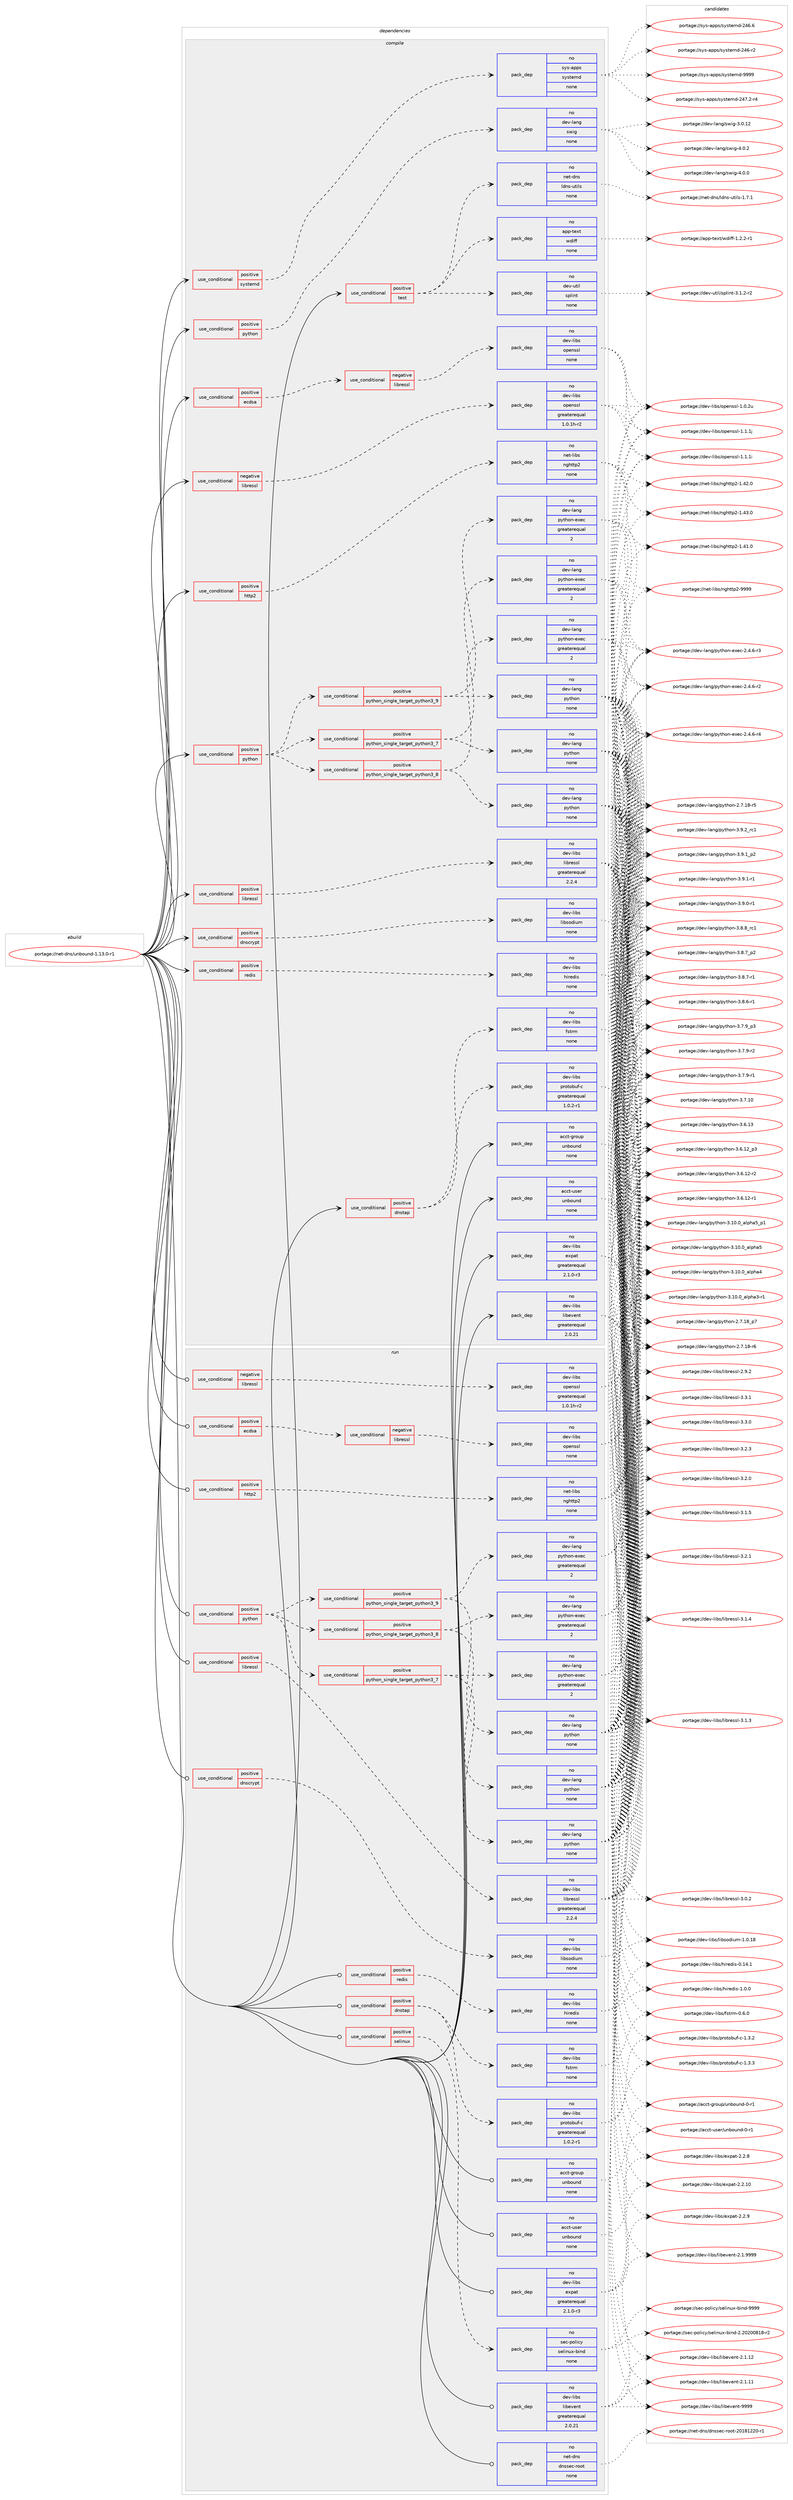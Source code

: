 digraph prolog {

# *************
# Graph options
# *************

newrank=true;
concentrate=true;
compound=true;
graph [rankdir=LR,fontname=Helvetica,fontsize=10,ranksep=1.5];#, ranksep=2.5, nodesep=0.2];
edge  [arrowhead=vee];
node  [fontname=Helvetica,fontsize=10];

# **********
# The ebuild
# **********

subgraph cluster_leftcol {
color=gray;
rank=same;
label=<<i>ebuild</i>>;
id [label="portage://net-dns/unbound-1.13.0-r1", color=red, width=4, href="../net-dns/unbound-1.13.0-r1.svg"];
}

# ****************
# The dependencies
# ****************

subgraph cluster_midcol {
color=gray;
label=<<i>dependencies</i>>;
subgraph cluster_compile {
fillcolor="#eeeeee";
style=filled;
label=<<i>compile</i>>;
subgraph cond4664 {
dependency15947 [label=<<TABLE BORDER="0" CELLBORDER="1" CELLSPACING="0" CELLPADDING="4"><TR><TD ROWSPAN="3" CELLPADDING="10">use_conditional</TD></TR><TR><TD>negative</TD></TR><TR><TD>libressl</TD></TR></TABLE>>, shape=none, color=red];
subgraph pack11127 {
dependency15948 [label=<<TABLE BORDER="0" CELLBORDER="1" CELLSPACING="0" CELLPADDING="4" WIDTH="220"><TR><TD ROWSPAN="6" CELLPADDING="30">pack_dep</TD></TR><TR><TD WIDTH="110">no</TD></TR><TR><TD>dev-libs</TD></TR><TR><TD>openssl</TD></TR><TR><TD>greaterequal</TD></TR><TR><TD>1.0.1h-r2</TD></TR></TABLE>>, shape=none, color=blue];
}
dependency15947:e -> dependency15948:w [weight=20,style="dashed",arrowhead="vee"];
}
id:e -> dependency15947:w [weight=20,style="solid",arrowhead="vee"];
subgraph cond4665 {
dependency15949 [label=<<TABLE BORDER="0" CELLBORDER="1" CELLSPACING="0" CELLPADDING="4"><TR><TD ROWSPAN="3" CELLPADDING="10">use_conditional</TD></TR><TR><TD>positive</TD></TR><TR><TD>dnscrypt</TD></TR></TABLE>>, shape=none, color=red];
subgraph pack11128 {
dependency15950 [label=<<TABLE BORDER="0" CELLBORDER="1" CELLSPACING="0" CELLPADDING="4" WIDTH="220"><TR><TD ROWSPAN="6" CELLPADDING="30">pack_dep</TD></TR><TR><TD WIDTH="110">no</TD></TR><TR><TD>dev-libs</TD></TR><TR><TD>libsodium</TD></TR><TR><TD>none</TD></TR><TR><TD></TD></TR></TABLE>>, shape=none, color=blue];
}
dependency15949:e -> dependency15950:w [weight=20,style="dashed",arrowhead="vee"];
}
id:e -> dependency15949:w [weight=20,style="solid",arrowhead="vee"];
subgraph cond4666 {
dependency15951 [label=<<TABLE BORDER="0" CELLBORDER="1" CELLSPACING="0" CELLPADDING="4"><TR><TD ROWSPAN="3" CELLPADDING="10">use_conditional</TD></TR><TR><TD>positive</TD></TR><TR><TD>dnstap</TD></TR></TABLE>>, shape=none, color=red];
subgraph pack11129 {
dependency15952 [label=<<TABLE BORDER="0" CELLBORDER="1" CELLSPACING="0" CELLPADDING="4" WIDTH="220"><TR><TD ROWSPAN="6" CELLPADDING="30">pack_dep</TD></TR><TR><TD WIDTH="110">no</TD></TR><TR><TD>dev-libs</TD></TR><TR><TD>fstrm</TD></TR><TR><TD>none</TD></TR><TR><TD></TD></TR></TABLE>>, shape=none, color=blue];
}
dependency15951:e -> dependency15952:w [weight=20,style="dashed",arrowhead="vee"];
subgraph pack11130 {
dependency15953 [label=<<TABLE BORDER="0" CELLBORDER="1" CELLSPACING="0" CELLPADDING="4" WIDTH="220"><TR><TD ROWSPAN="6" CELLPADDING="30">pack_dep</TD></TR><TR><TD WIDTH="110">no</TD></TR><TR><TD>dev-libs</TD></TR><TR><TD>protobuf-c</TD></TR><TR><TD>greaterequal</TD></TR><TR><TD>1.0.2-r1</TD></TR></TABLE>>, shape=none, color=blue];
}
dependency15951:e -> dependency15953:w [weight=20,style="dashed",arrowhead="vee"];
}
id:e -> dependency15951:w [weight=20,style="solid",arrowhead="vee"];
subgraph cond4667 {
dependency15954 [label=<<TABLE BORDER="0" CELLBORDER="1" CELLSPACING="0" CELLPADDING="4"><TR><TD ROWSPAN="3" CELLPADDING="10">use_conditional</TD></TR><TR><TD>positive</TD></TR><TR><TD>ecdsa</TD></TR></TABLE>>, shape=none, color=red];
subgraph cond4668 {
dependency15955 [label=<<TABLE BORDER="0" CELLBORDER="1" CELLSPACING="0" CELLPADDING="4"><TR><TD ROWSPAN="3" CELLPADDING="10">use_conditional</TD></TR><TR><TD>negative</TD></TR><TR><TD>libressl</TD></TR></TABLE>>, shape=none, color=red];
subgraph pack11131 {
dependency15956 [label=<<TABLE BORDER="0" CELLBORDER="1" CELLSPACING="0" CELLPADDING="4" WIDTH="220"><TR><TD ROWSPAN="6" CELLPADDING="30">pack_dep</TD></TR><TR><TD WIDTH="110">no</TD></TR><TR><TD>dev-libs</TD></TR><TR><TD>openssl</TD></TR><TR><TD>none</TD></TR><TR><TD></TD></TR></TABLE>>, shape=none, color=blue];
}
dependency15955:e -> dependency15956:w [weight=20,style="dashed",arrowhead="vee"];
}
dependency15954:e -> dependency15955:w [weight=20,style="dashed",arrowhead="vee"];
}
id:e -> dependency15954:w [weight=20,style="solid",arrowhead="vee"];
subgraph cond4669 {
dependency15957 [label=<<TABLE BORDER="0" CELLBORDER="1" CELLSPACING="0" CELLPADDING="4"><TR><TD ROWSPAN="3" CELLPADDING="10">use_conditional</TD></TR><TR><TD>positive</TD></TR><TR><TD>http2</TD></TR></TABLE>>, shape=none, color=red];
subgraph pack11132 {
dependency15958 [label=<<TABLE BORDER="0" CELLBORDER="1" CELLSPACING="0" CELLPADDING="4" WIDTH="220"><TR><TD ROWSPAN="6" CELLPADDING="30">pack_dep</TD></TR><TR><TD WIDTH="110">no</TD></TR><TR><TD>net-libs</TD></TR><TR><TD>nghttp2</TD></TR><TR><TD>none</TD></TR><TR><TD></TD></TR></TABLE>>, shape=none, color=blue];
}
dependency15957:e -> dependency15958:w [weight=20,style="dashed",arrowhead="vee"];
}
id:e -> dependency15957:w [weight=20,style="solid",arrowhead="vee"];
subgraph cond4670 {
dependency15959 [label=<<TABLE BORDER="0" CELLBORDER="1" CELLSPACING="0" CELLPADDING="4"><TR><TD ROWSPAN="3" CELLPADDING="10">use_conditional</TD></TR><TR><TD>positive</TD></TR><TR><TD>libressl</TD></TR></TABLE>>, shape=none, color=red];
subgraph pack11133 {
dependency15960 [label=<<TABLE BORDER="0" CELLBORDER="1" CELLSPACING="0" CELLPADDING="4" WIDTH="220"><TR><TD ROWSPAN="6" CELLPADDING="30">pack_dep</TD></TR><TR><TD WIDTH="110">no</TD></TR><TR><TD>dev-libs</TD></TR><TR><TD>libressl</TD></TR><TR><TD>greaterequal</TD></TR><TR><TD>2.2.4</TD></TR></TABLE>>, shape=none, color=blue];
}
dependency15959:e -> dependency15960:w [weight=20,style="dashed",arrowhead="vee"];
}
id:e -> dependency15959:w [weight=20,style="solid",arrowhead="vee"];
subgraph cond4671 {
dependency15961 [label=<<TABLE BORDER="0" CELLBORDER="1" CELLSPACING="0" CELLPADDING="4"><TR><TD ROWSPAN="3" CELLPADDING="10">use_conditional</TD></TR><TR><TD>positive</TD></TR><TR><TD>python</TD></TR></TABLE>>, shape=none, color=red];
subgraph cond4672 {
dependency15962 [label=<<TABLE BORDER="0" CELLBORDER="1" CELLSPACING="0" CELLPADDING="4"><TR><TD ROWSPAN="3" CELLPADDING="10">use_conditional</TD></TR><TR><TD>positive</TD></TR><TR><TD>python_single_target_python3_7</TD></TR></TABLE>>, shape=none, color=red];
subgraph pack11134 {
dependency15963 [label=<<TABLE BORDER="0" CELLBORDER="1" CELLSPACING="0" CELLPADDING="4" WIDTH="220"><TR><TD ROWSPAN="6" CELLPADDING="30">pack_dep</TD></TR><TR><TD WIDTH="110">no</TD></TR><TR><TD>dev-lang</TD></TR><TR><TD>python</TD></TR><TR><TD>none</TD></TR><TR><TD></TD></TR></TABLE>>, shape=none, color=blue];
}
dependency15962:e -> dependency15963:w [weight=20,style="dashed",arrowhead="vee"];
subgraph pack11135 {
dependency15964 [label=<<TABLE BORDER="0" CELLBORDER="1" CELLSPACING="0" CELLPADDING="4" WIDTH="220"><TR><TD ROWSPAN="6" CELLPADDING="30">pack_dep</TD></TR><TR><TD WIDTH="110">no</TD></TR><TR><TD>dev-lang</TD></TR><TR><TD>python-exec</TD></TR><TR><TD>greaterequal</TD></TR><TR><TD>2</TD></TR></TABLE>>, shape=none, color=blue];
}
dependency15962:e -> dependency15964:w [weight=20,style="dashed",arrowhead="vee"];
}
dependency15961:e -> dependency15962:w [weight=20,style="dashed",arrowhead="vee"];
subgraph cond4673 {
dependency15965 [label=<<TABLE BORDER="0" CELLBORDER="1" CELLSPACING="0" CELLPADDING="4"><TR><TD ROWSPAN="3" CELLPADDING="10">use_conditional</TD></TR><TR><TD>positive</TD></TR><TR><TD>python_single_target_python3_8</TD></TR></TABLE>>, shape=none, color=red];
subgraph pack11136 {
dependency15966 [label=<<TABLE BORDER="0" CELLBORDER="1" CELLSPACING="0" CELLPADDING="4" WIDTH="220"><TR><TD ROWSPAN="6" CELLPADDING="30">pack_dep</TD></TR><TR><TD WIDTH="110">no</TD></TR><TR><TD>dev-lang</TD></TR><TR><TD>python</TD></TR><TR><TD>none</TD></TR><TR><TD></TD></TR></TABLE>>, shape=none, color=blue];
}
dependency15965:e -> dependency15966:w [weight=20,style="dashed",arrowhead="vee"];
subgraph pack11137 {
dependency15967 [label=<<TABLE BORDER="0" CELLBORDER="1" CELLSPACING="0" CELLPADDING="4" WIDTH="220"><TR><TD ROWSPAN="6" CELLPADDING="30">pack_dep</TD></TR><TR><TD WIDTH="110">no</TD></TR><TR><TD>dev-lang</TD></TR><TR><TD>python-exec</TD></TR><TR><TD>greaterequal</TD></TR><TR><TD>2</TD></TR></TABLE>>, shape=none, color=blue];
}
dependency15965:e -> dependency15967:w [weight=20,style="dashed",arrowhead="vee"];
}
dependency15961:e -> dependency15965:w [weight=20,style="dashed",arrowhead="vee"];
subgraph cond4674 {
dependency15968 [label=<<TABLE BORDER="0" CELLBORDER="1" CELLSPACING="0" CELLPADDING="4"><TR><TD ROWSPAN="3" CELLPADDING="10">use_conditional</TD></TR><TR><TD>positive</TD></TR><TR><TD>python_single_target_python3_9</TD></TR></TABLE>>, shape=none, color=red];
subgraph pack11138 {
dependency15969 [label=<<TABLE BORDER="0" CELLBORDER="1" CELLSPACING="0" CELLPADDING="4" WIDTH="220"><TR><TD ROWSPAN="6" CELLPADDING="30">pack_dep</TD></TR><TR><TD WIDTH="110">no</TD></TR><TR><TD>dev-lang</TD></TR><TR><TD>python</TD></TR><TR><TD>none</TD></TR><TR><TD></TD></TR></TABLE>>, shape=none, color=blue];
}
dependency15968:e -> dependency15969:w [weight=20,style="dashed",arrowhead="vee"];
subgraph pack11139 {
dependency15970 [label=<<TABLE BORDER="0" CELLBORDER="1" CELLSPACING="0" CELLPADDING="4" WIDTH="220"><TR><TD ROWSPAN="6" CELLPADDING="30">pack_dep</TD></TR><TR><TD WIDTH="110">no</TD></TR><TR><TD>dev-lang</TD></TR><TR><TD>python-exec</TD></TR><TR><TD>greaterequal</TD></TR><TR><TD>2</TD></TR></TABLE>>, shape=none, color=blue];
}
dependency15968:e -> dependency15970:w [weight=20,style="dashed",arrowhead="vee"];
}
dependency15961:e -> dependency15968:w [weight=20,style="dashed",arrowhead="vee"];
}
id:e -> dependency15961:w [weight=20,style="solid",arrowhead="vee"];
subgraph cond4675 {
dependency15971 [label=<<TABLE BORDER="0" CELLBORDER="1" CELLSPACING="0" CELLPADDING="4"><TR><TD ROWSPAN="3" CELLPADDING="10">use_conditional</TD></TR><TR><TD>positive</TD></TR><TR><TD>python</TD></TR></TABLE>>, shape=none, color=red];
subgraph pack11140 {
dependency15972 [label=<<TABLE BORDER="0" CELLBORDER="1" CELLSPACING="0" CELLPADDING="4" WIDTH="220"><TR><TD ROWSPAN="6" CELLPADDING="30">pack_dep</TD></TR><TR><TD WIDTH="110">no</TD></TR><TR><TD>dev-lang</TD></TR><TR><TD>swig</TD></TR><TR><TD>none</TD></TR><TR><TD></TD></TR></TABLE>>, shape=none, color=blue];
}
dependency15971:e -> dependency15972:w [weight=20,style="dashed",arrowhead="vee"];
}
id:e -> dependency15971:w [weight=20,style="solid",arrowhead="vee"];
subgraph cond4676 {
dependency15973 [label=<<TABLE BORDER="0" CELLBORDER="1" CELLSPACING="0" CELLPADDING="4"><TR><TD ROWSPAN="3" CELLPADDING="10">use_conditional</TD></TR><TR><TD>positive</TD></TR><TR><TD>redis</TD></TR></TABLE>>, shape=none, color=red];
subgraph pack11141 {
dependency15974 [label=<<TABLE BORDER="0" CELLBORDER="1" CELLSPACING="0" CELLPADDING="4" WIDTH="220"><TR><TD ROWSPAN="6" CELLPADDING="30">pack_dep</TD></TR><TR><TD WIDTH="110">no</TD></TR><TR><TD>dev-libs</TD></TR><TR><TD>hiredis</TD></TR><TR><TD>none</TD></TR><TR><TD></TD></TR></TABLE>>, shape=none, color=blue];
}
dependency15973:e -> dependency15974:w [weight=20,style="dashed",arrowhead="vee"];
}
id:e -> dependency15973:w [weight=20,style="solid",arrowhead="vee"];
subgraph cond4677 {
dependency15975 [label=<<TABLE BORDER="0" CELLBORDER="1" CELLSPACING="0" CELLPADDING="4"><TR><TD ROWSPAN="3" CELLPADDING="10">use_conditional</TD></TR><TR><TD>positive</TD></TR><TR><TD>systemd</TD></TR></TABLE>>, shape=none, color=red];
subgraph pack11142 {
dependency15976 [label=<<TABLE BORDER="0" CELLBORDER="1" CELLSPACING="0" CELLPADDING="4" WIDTH="220"><TR><TD ROWSPAN="6" CELLPADDING="30">pack_dep</TD></TR><TR><TD WIDTH="110">no</TD></TR><TR><TD>sys-apps</TD></TR><TR><TD>systemd</TD></TR><TR><TD>none</TD></TR><TR><TD></TD></TR></TABLE>>, shape=none, color=blue];
}
dependency15975:e -> dependency15976:w [weight=20,style="dashed",arrowhead="vee"];
}
id:e -> dependency15975:w [weight=20,style="solid",arrowhead="vee"];
subgraph cond4678 {
dependency15977 [label=<<TABLE BORDER="0" CELLBORDER="1" CELLSPACING="0" CELLPADDING="4"><TR><TD ROWSPAN="3" CELLPADDING="10">use_conditional</TD></TR><TR><TD>positive</TD></TR><TR><TD>test</TD></TR></TABLE>>, shape=none, color=red];
subgraph pack11143 {
dependency15978 [label=<<TABLE BORDER="0" CELLBORDER="1" CELLSPACING="0" CELLPADDING="4" WIDTH="220"><TR><TD ROWSPAN="6" CELLPADDING="30">pack_dep</TD></TR><TR><TD WIDTH="110">no</TD></TR><TR><TD>net-dns</TD></TR><TR><TD>ldns-utils</TD></TR><TR><TD>none</TD></TR><TR><TD></TD></TR></TABLE>>, shape=none, color=blue];
}
dependency15977:e -> dependency15978:w [weight=20,style="dashed",arrowhead="vee"];
subgraph pack11144 {
dependency15979 [label=<<TABLE BORDER="0" CELLBORDER="1" CELLSPACING="0" CELLPADDING="4" WIDTH="220"><TR><TD ROWSPAN="6" CELLPADDING="30">pack_dep</TD></TR><TR><TD WIDTH="110">no</TD></TR><TR><TD>dev-util</TD></TR><TR><TD>splint</TD></TR><TR><TD>none</TD></TR><TR><TD></TD></TR></TABLE>>, shape=none, color=blue];
}
dependency15977:e -> dependency15979:w [weight=20,style="dashed",arrowhead="vee"];
subgraph pack11145 {
dependency15980 [label=<<TABLE BORDER="0" CELLBORDER="1" CELLSPACING="0" CELLPADDING="4" WIDTH="220"><TR><TD ROWSPAN="6" CELLPADDING="30">pack_dep</TD></TR><TR><TD WIDTH="110">no</TD></TR><TR><TD>app-text</TD></TR><TR><TD>wdiff</TD></TR><TR><TD>none</TD></TR><TR><TD></TD></TR></TABLE>>, shape=none, color=blue];
}
dependency15977:e -> dependency15980:w [weight=20,style="dashed",arrowhead="vee"];
}
id:e -> dependency15977:w [weight=20,style="solid",arrowhead="vee"];
subgraph pack11146 {
dependency15981 [label=<<TABLE BORDER="0" CELLBORDER="1" CELLSPACING="0" CELLPADDING="4" WIDTH="220"><TR><TD ROWSPAN="6" CELLPADDING="30">pack_dep</TD></TR><TR><TD WIDTH="110">no</TD></TR><TR><TD>acct-group</TD></TR><TR><TD>unbound</TD></TR><TR><TD>none</TD></TR><TR><TD></TD></TR></TABLE>>, shape=none, color=blue];
}
id:e -> dependency15981:w [weight=20,style="solid",arrowhead="vee"];
subgraph pack11147 {
dependency15982 [label=<<TABLE BORDER="0" CELLBORDER="1" CELLSPACING="0" CELLPADDING="4" WIDTH="220"><TR><TD ROWSPAN="6" CELLPADDING="30">pack_dep</TD></TR><TR><TD WIDTH="110">no</TD></TR><TR><TD>acct-user</TD></TR><TR><TD>unbound</TD></TR><TR><TD>none</TD></TR><TR><TD></TD></TR></TABLE>>, shape=none, color=blue];
}
id:e -> dependency15982:w [weight=20,style="solid",arrowhead="vee"];
subgraph pack11148 {
dependency15983 [label=<<TABLE BORDER="0" CELLBORDER="1" CELLSPACING="0" CELLPADDING="4" WIDTH="220"><TR><TD ROWSPAN="6" CELLPADDING="30">pack_dep</TD></TR><TR><TD WIDTH="110">no</TD></TR><TR><TD>dev-libs</TD></TR><TR><TD>expat</TD></TR><TR><TD>greaterequal</TD></TR><TR><TD>2.1.0-r3</TD></TR></TABLE>>, shape=none, color=blue];
}
id:e -> dependency15983:w [weight=20,style="solid",arrowhead="vee"];
subgraph pack11149 {
dependency15984 [label=<<TABLE BORDER="0" CELLBORDER="1" CELLSPACING="0" CELLPADDING="4" WIDTH="220"><TR><TD ROWSPAN="6" CELLPADDING="30">pack_dep</TD></TR><TR><TD WIDTH="110">no</TD></TR><TR><TD>dev-libs</TD></TR><TR><TD>libevent</TD></TR><TR><TD>greaterequal</TD></TR><TR><TD>2.0.21</TD></TR></TABLE>>, shape=none, color=blue];
}
id:e -> dependency15984:w [weight=20,style="solid",arrowhead="vee"];
}
subgraph cluster_compileandrun {
fillcolor="#eeeeee";
style=filled;
label=<<i>compile and run</i>>;
}
subgraph cluster_run {
fillcolor="#eeeeee";
style=filled;
label=<<i>run</i>>;
subgraph cond4679 {
dependency15985 [label=<<TABLE BORDER="0" CELLBORDER="1" CELLSPACING="0" CELLPADDING="4"><TR><TD ROWSPAN="3" CELLPADDING="10">use_conditional</TD></TR><TR><TD>negative</TD></TR><TR><TD>libressl</TD></TR></TABLE>>, shape=none, color=red];
subgraph pack11150 {
dependency15986 [label=<<TABLE BORDER="0" CELLBORDER="1" CELLSPACING="0" CELLPADDING="4" WIDTH="220"><TR><TD ROWSPAN="6" CELLPADDING="30">pack_dep</TD></TR><TR><TD WIDTH="110">no</TD></TR><TR><TD>dev-libs</TD></TR><TR><TD>openssl</TD></TR><TR><TD>greaterequal</TD></TR><TR><TD>1.0.1h-r2</TD></TR></TABLE>>, shape=none, color=blue];
}
dependency15985:e -> dependency15986:w [weight=20,style="dashed",arrowhead="vee"];
}
id:e -> dependency15985:w [weight=20,style="solid",arrowhead="odot"];
subgraph cond4680 {
dependency15987 [label=<<TABLE BORDER="0" CELLBORDER="1" CELLSPACING="0" CELLPADDING="4"><TR><TD ROWSPAN="3" CELLPADDING="10">use_conditional</TD></TR><TR><TD>positive</TD></TR><TR><TD>dnscrypt</TD></TR></TABLE>>, shape=none, color=red];
subgraph pack11151 {
dependency15988 [label=<<TABLE BORDER="0" CELLBORDER="1" CELLSPACING="0" CELLPADDING="4" WIDTH="220"><TR><TD ROWSPAN="6" CELLPADDING="30">pack_dep</TD></TR><TR><TD WIDTH="110">no</TD></TR><TR><TD>dev-libs</TD></TR><TR><TD>libsodium</TD></TR><TR><TD>none</TD></TR><TR><TD></TD></TR></TABLE>>, shape=none, color=blue];
}
dependency15987:e -> dependency15988:w [weight=20,style="dashed",arrowhead="vee"];
}
id:e -> dependency15987:w [weight=20,style="solid",arrowhead="odot"];
subgraph cond4681 {
dependency15989 [label=<<TABLE BORDER="0" CELLBORDER="1" CELLSPACING="0" CELLPADDING="4"><TR><TD ROWSPAN="3" CELLPADDING="10">use_conditional</TD></TR><TR><TD>positive</TD></TR><TR><TD>dnstap</TD></TR></TABLE>>, shape=none, color=red];
subgraph pack11152 {
dependency15990 [label=<<TABLE BORDER="0" CELLBORDER="1" CELLSPACING="0" CELLPADDING="4" WIDTH="220"><TR><TD ROWSPAN="6" CELLPADDING="30">pack_dep</TD></TR><TR><TD WIDTH="110">no</TD></TR><TR><TD>dev-libs</TD></TR><TR><TD>fstrm</TD></TR><TR><TD>none</TD></TR><TR><TD></TD></TR></TABLE>>, shape=none, color=blue];
}
dependency15989:e -> dependency15990:w [weight=20,style="dashed",arrowhead="vee"];
subgraph pack11153 {
dependency15991 [label=<<TABLE BORDER="0" CELLBORDER="1" CELLSPACING="0" CELLPADDING="4" WIDTH="220"><TR><TD ROWSPAN="6" CELLPADDING="30">pack_dep</TD></TR><TR><TD WIDTH="110">no</TD></TR><TR><TD>dev-libs</TD></TR><TR><TD>protobuf-c</TD></TR><TR><TD>greaterequal</TD></TR><TR><TD>1.0.2-r1</TD></TR></TABLE>>, shape=none, color=blue];
}
dependency15989:e -> dependency15991:w [weight=20,style="dashed",arrowhead="vee"];
}
id:e -> dependency15989:w [weight=20,style="solid",arrowhead="odot"];
subgraph cond4682 {
dependency15992 [label=<<TABLE BORDER="0" CELLBORDER="1" CELLSPACING="0" CELLPADDING="4"><TR><TD ROWSPAN="3" CELLPADDING="10">use_conditional</TD></TR><TR><TD>positive</TD></TR><TR><TD>ecdsa</TD></TR></TABLE>>, shape=none, color=red];
subgraph cond4683 {
dependency15993 [label=<<TABLE BORDER="0" CELLBORDER="1" CELLSPACING="0" CELLPADDING="4"><TR><TD ROWSPAN="3" CELLPADDING="10">use_conditional</TD></TR><TR><TD>negative</TD></TR><TR><TD>libressl</TD></TR></TABLE>>, shape=none, color=red];
subgraph pack11154 {
dependency15994 [label=<<TABLE BORDER="0" CELLBORDER="1" CELLSPACING="0" CELLPADDING="4" WIDTH="220"><TR><TD ROWSPAN="6" CELLPADDING="30">pack_dep</TD></TR><TR><TD WIDTH="110">no</TD></TR><TR><TD>dev-libs</TD></TR><TR><TD>openssl</TD></TR><TR><TD>none</TD></TR><TR><TD></TD></TR></TABLE>>, shape=none, color=blue];
}
dependency15993:e -> dependency15994:w [weight=20,style="dashed",arrowhead="vee"];
}
dependency15992:e -> dependency15993:w [weight=20,style="dashed",arrowhead="vee"];
}
id:e -> dependency15992:w [weight=20,style="solid",arrowhead="odot"];
subgraph cond4684 {
dependency15995 [label=<<TABLE BORDER="0" CELLBORDER="1" CELLSPACING="0" CELLPADDING="4"><TR><TD ROWSPAN="3" CELLPADDING="10">use_conditional</TD></TR><TR><TD>positive</TD></TR><TR><TD>http2</TD></TR></TABLE>>, shape=none, color=red];
subgraph pack11155 {
dependency15996 [label=<<TABLE BORDER="0" CELLBORDER="1" CELLSPACING="0" CELLPADDING="4" WIDTH="220"><TR><TD ROWSPAN="6" CELLPADDING="30">pack_dep</TD></TR><TR><TD WIDTH="110">no</TD></TR><TR><TD>net-libs</TD></TR><TR><TD>nghttp2</TD></TR><TR><TD>none</TD></TR><TR><TD></TD></TR></TABLE>>, shape=none, color=blue];
}
dependency15995:e -> dependency15996:w [weight=20,style="dashed",arrowhead="vee"];
}
id:e -> dependency15995:w [weight=20,style="solid",arrowhead="odot"];
subgraph cond4685 {
dependency15997 [label=<<TABLE BORDER="0" CELLBORDER="1" CELLSPACING="0" CELLPADDING="4"><TR><TD ROWSPAN="3" CELLPADDING="10">use_conditional</TD></TR><TR><TD>positive</TD></TR><TR><TD>libressl</TD></TR></TABLE>>, shape=none, color=red];
subgraph pack11156 {
dependency15998 [label=<<TABLE BORDER="0" CELLBORDER="1" CELLSPACING="0" CELLPADDING="4" WIDTH="220"><TR><TD ROWSPAN="6" CELLPADDING="30">pack_dep</TD></TR><TR><TD WIDTH="110">no</TD></TR><TR><TD>dev-libs</TD></TR><TR><TD>libressl</TD></TR><TR><TD>greaterequal</TD></TR><TR><TD>2.2.4</TD></TR></TABLE>>, shape=none, color=blue];
}
dependency15997:e -> dependency15998:w [weight=20,style="dashed",arrowhead="vee"];
}
id:e -> dependency15997:w [weight=20,style="solid",arrowhead="odot"];
subgraph cond4686 {
dependency15999 [label=<<TABLE BORDER="0" CELLBORDER="1" CELLSPACING="0" CELLPADDING="4"><TR><TD ROWSPAN="3" CELLPADDING="10">use_conditional</TD></TR><TR><TD>positive</TD></TR><TR><TD>python</TD></TR></TABLE>>, shape=none, color=red];
subgraph cond4687 {
dependency16000 [label=<<TABLE BORDER="0" CELLBORDER="1" CELLSPACING="0" CELLPADDING="4"><TR><TD ROWSPAN="3" CELLPADDING="10">use_conditional</TD></TR><TR><TD>positive</TD></TR><TR><TD>python_single_target_python3_7</TD></TR></TABLE>>, shape=none, color=red];
subgraph pack11157 {
dependency16001 [label=<<TABLE BORDER="0" CELLBORDER="1" CELLSPACING="0" CELLPADDING="4" WIDTH="220"><TR><TD ROWSPAN="6" CELLPADDING="30">pack_dep</TD></TR><TR><TD WIDTH="110">no</TD></TR><TR><TD>dev-lang</TD></TR><TR><TD>python</TD></TR><TR><TD>none</TD></TR><TR><TD></TD></TR></TABLE>>, shape=none, color=blue];
}
dependency16000:e -> dependency16001:w [weight=20,style="dashed",arrowhead="vee"];
subgraph pack11158 {
dependency16002 [label=<<TABLE BORDER="0" CELLBORDER="1" CELLSPACING="0" CELLPADDING="4" WIDTH="220"><TR><TD ROWSPAN="6" CELLPADDING="30">pack_dep</TD></TR><TR><TD WIDTH="110">no</TD></TR><TR><TD>dev-lang</TD></TR><TR><TD>python-exec</TD></TR><TR><TD>greaterequal</TD></TR><TR><TD>2</TD></TR></TABLE>>, shape=none, color=blue];
}
dependency16000:e -> dependency16002:w [weight=20,style="dashed",arrowhead="vee"];
}
dependency15999:e -> dependency16000:w [weight=20,style="dashed",arrowhead="vee"];
subgraph cond4688 {
dependency16003 [label=<<TABLE BORDER="0" CELLBORDER="1" CELLSPACING="0" CELLPADDING="4"><TR><TD ROWSPAN="3" CELLPADDING="10">use_conditional</TD></TR><TR><TD>positive</TD></TR><TR><TD>python_single_target_python3_8</TD></TR></TABLE>>, shape=none, color=red];
subgraph pack11159 {
dependency16004 [label=<<TABLE BORDER="0" CELLBORDER="1" CELLSPACING="0" CELLPADDING="4" WIDTH="220"><TR><TD ROWSPAN="6" CELLPADDING="30">pack_dep</TD></TR><TR><TD WIDTH="110">no</TD></TR><TR><TD>dev-lang</TD></TR><TR><TD>python</TD></TR><TR><TD>none</TD></TR><TR><TD></TD></TR></TABLE>>, shape=none, color=blue];
}
dependency16003:e -> dependency16004:w [weight=20,style="dashed",arrowhead="vee"];
subgraph pack11160 {
dependency16005 [label=<<TABLE BORDER="0" CELLBORDER="1" CELLSPACING="0" CELLPADDING="4" WIDTH="220"><TR><TD ROWSPAN="6" CELLPADDING="30">pack_dep</TD></TR><TR><TD WIDTH="110">no</TD></TR><TR><TD>dev-lang</TD></TR><TR><TD>python-exec</TD></TR><TR><TD>greaterequal</TD></TR><TR><TD>2</TD></TR></TABLE>>, shape=none, color=blue];
}
dependency16003:e -> dependency16005:w [weight=20,style="dashed",arrowhead="vee"];
}
dependency15999:e -> dependency16003:w [weight=20,style="dashed",arrowhead="vee"];
subgraph cond4689 {
dependency16006 [label=<<TABLE BORDER="0" CELLBORDER="1" CELLSPACING="0" CELLPADDING="4"><TR><TD ROWSPAN="3" CELLPADDING="10">use_conditional</TD></TR><TR><TD>positive</TD></TR><TR><TD>python_single_target_python3_9</TD></TR></TABLE>>, shape=none, color=red];
subgraph pack11161 {
dependency16007 [label=<<TABLE BORDER="0" CELLBORDER="1" CELLSPACING="0" CELLPADDING="4" WIDTH="220"><TR><TD ROWSPAN="6" CELLPADDING="30">pack_dep</TD></TR><TR><TD WIDTH="110">no</TD></TR><TR><TD>dev-lang</TD></TR><TR><TD>python</TD></TR><TR><TD>none</TD></TR><TR><TD></TD></TR></TABLE>>, shape=none, color=blue];
}
dependency16006:e -> dependency16007:w [weight=20,style="dashed",arrowhead="vee"];
subgraph pack11162 {
dependency16008 [label=<<TABLE BORDER="0" CELLBORDER="1" CELLSPACING="0" CELLPADDING="4" WIDTH="220"><TR><TD ROWSPAN="6" CELLPADDING="30">pack_dep</TD></TR><TR><TD WIDTH="110">no</TD></TR><TR><TD>dev-lang</TD></TR><TR><TD>python-exec</TD></TR><TR><TD>greaterequal</TD></TR><TR><TD>2</TD></TR></TABLE>>, shape=none, color=blue];
}
dependency16006:e -> dependency16008:w [weight=20,style="dashed",arrowhead="vee"];
}
dependency15999:e -> dependency16006:w [weight=20,style="dashed",arrowhead="vee"];
}
id:e -> dependency15999:w [weight=20,style="solid",arrowhead="odot"];
subgraph cond4690 {
dependency16009 [label=<<TABLE BORDER="0" CELLBORDER="1" CELLSPACING="0" CELLPADDING="4"><TR><TD ROWSPAN="3" CELLPADDING="10">use_conditional</TD></TR><TR><TD>positive</TD></TR><TR><TD>redis</TD></TR></TABLE>>, shape=none, color=red];
subgraph pack11163 {
dependency16010 [label=<<TABLE BORDER="0" CELLBORDER="1" CELLSPACING="0" CELLPADDING="4" WIDTH="220"><TR><TD ROWSPAN="6" CELLPADDING="30">pack_dep</TD></TR><TR><TD WIDTH="110">no</TD></TR><TR><TD>dev-libs</TD></TR><TR><TD>hiredis</TD></TR><TR><TD>none</TD></TR><TR><TD></TD></TR></TABLE>>, shape=none, color=blue];
}
dependency16009:e -> dependency16010:w [weight=20,style="dashed",arrowhead="vee"];
}
id:e -> dependency16009:w [weight=20,style="solid",arrowhead="odot"];
subgraph cond4691 {
dependency16011 [label=<<TABLE BORDER="0" CELLBORDER="1" CELLSPACING="0" CELLPADDING="4"><TR><TD ROWSPAN="3" CELLPADDING="10">use_conditional</TD></TR><TR><TD>positive</TD></TR><TR><TD>selinux</TD></TR></TABLE>>, shape=none, color=red];
subgraph pack11164 {
dependency16012 [label=<<TABLE BORDER="0" CELLBORDER="1" CELLSPACING="0" CELLPADDING="4" WIDTH="220"><TR><TD ROWSPAN="6" CELLPADDING="30">pack_dep</TD></TR><TR><TD WIDTH="110">no</TD></TR><TR><TD>sec-policy</TD></TR><TR><TD>selinux-bind</TD></TR><TR><TD>none</TD></TR><TR><TD></TD></TR></TABLE>>, shape=none, color=blue];
}
dependency16011:e -> dependency16012:w [weight=20,style="dashed",arrowhead="vee"];
}
id:e -> dependency16011:w [weight=20,style="solid",arrowhead="odot"];
subgraph pack11165 {
dependency16013 [label=<<TABLE BORDER="0" CELLBORDER="1" CELLSPACING="0" CELLPADDING="4" WIDTH="220"><TR><TD ROWSPAN="6" CELLPADDING="30">pack_dep</TD></TR><TR><TD WIDTH="110">no</TD></TR><TR><TD>acct-group</TD></TR><TR><TD>unbound</TD></TR><TR><TD>none</TD></TR><TR><TD></TD></TR></TABLE>>, shape=none, color=blue];
}
id:e -> dependency16013:w [weight=20,style="solid",arrowhead="odot"];
subgraph pack11166 {
dependency16014 [label=<<TABLE BORDER="0" CELLBORDER="1" CELLSPACING="0" CELLPADDING="4" WIDTH="220"><TR><TD ROWSPAN="6" CELLPADDING="30">pack_dep</TD></TR><TR><TD WIDTH="110">no</TD></TR><TR><TD>acct-user</TD></TR><TR><TD>unbound</TD></TR><TR><TD>none</TD></TR><TR><TD></TD></TR></TABLE>>, shape=none, color=blue];
}
id:e -> dependency16014:w [weight=20,style="solid",arrowhead="odot"];
subgraph pack11167 {
dependency16015 [label=<<TABLE BORDER="0" CELLBORDER="1" CELLSPACING="0" CELLPADDING="4" WIDTH="220"><TR><TD ROWSPAN="6" CELLPADDING="30">pack_dep</TD></TR><TR><TD WIDTH="110">no</TD></TR><TR><TD>dev-libs</TD></TR><TR><TD>expat</TD></TR><TR><TD>greaterequal</TD></TR><TR><TD>2.1.0-r3</TD></TR></TABLE>>, shape=none, color=blue];
}
id:e -> dependency16015:w [weight=20,style="solid",arrowhead="odot"];
subgraph pack11168 {
dependency16016 [label=<<TABLE BORDER="0" CELLBORDER="1" CELLSPACING="0" CELLPADDING="4" WIDTH="220"><TR><TD ROWSPAN="6" CELLPADDING="30">pack_dep</TD></TR><TR><TD WIDTH="110">no</TD></TR><TR><TD>dev-libs</TD></TR><TR><TD>libevent</TD></TR><TR><TD>greaterequal</TD></TR><TR><TD>2.0.21</TD></TR></TABLE>>, shape=none, color=blue];
}
id:e -> dependency16016:w [weight=20,style="solid",arrowhead="odot"];
subgraph pack11169 {
dependency16017 [label=<<TABLE BORDER="0" CELLBORDER="1" CELLSPACING="0" CELLPADDING="4" WIDTH="220"><TR><TD ROWSPAN="6" CELLPADDING="30">pack_dep</TD></TR><TR><TD WIDTH="110">no</TD></TR><TR><TD>net-dns</TD></TR><TR><TD>dnssec-root</TD></TR><TR><TD>none</TD></TR><TR><TD></TD></TR></TABLE>>, shape=none, color=blue];
}
id:e -> dependency16017:w [weight=20,style="solid",arrowhead="odot"];
}
}

# **************
# The candidates
# **************

subgraph cluster_choices {
rank=same;
color=gray;
label=<<i>candidates</i>>;

subgraph choice11127 {
color=black;
nodesep=1;
choice100101118451081059811547111112101110115115108454946494649106 [label="portage://dev-libs/openssl-1.1.1j", color=red, width=4,href="../dev-libs/openssl-1.1.1j.svg"];
choice100101118451081059811547111112101110115115108454946494649105 [label="portage://dev-libs/openssl-1.1.1i", color=red, width=4,href="../dev-libs/openssl-1.1.1i.svg"];
choice100101118451081059811547111112101110115115108454946484650117 [label="portage://dev-libs/openssl-1.0.2u", color=red, width=4,href="../dev-libs/openssl-1.0.2u.svg"];
dependency15948:e -> choice100101118451081059811547111112101110115115108454946494649106:w [style=dotted,weight="100"];
dependency15948:e -> choice100101118451081059811547111112101110115115108454946494649105:w [style=dotted,weight="100"];
dependency15948:e -> choice100101118451081059811547111112101110115115108454946484650117:w [style=dotted,weight="100"];
}
subgraph choice11128 {
color=black;
nodesep=1;
choice1001011184510810598115471081059811511110010511710945494648464956 [label="portage://dev-libs/libsodium-1.0.18", color=red, width=4,href="../dev-libs/libsodium-1.0.18.svg"];
dependency15950:e -> choice1001011184510810598115471081059811511110010511710945494648464956:w [style=dotted,weight="100"];
}
subgraph choice11129 {
color=black;
nodesep=1;
choice100101118451081059811547102115116114109454846544648 [label="portage://dev-libs/fstrm-0.6.0", color=red, width=4,href="../dev-libs/fstrm-0.6.0.svg"];
dependency15952:e -> choice100101118451081059811547102115116114109454846544648:w [style=dotted,weight="100"];
}
subgraph choice11130 {
color=black;
nodesep=1;
choice100101118451081059811547112114111116111981171024599454946514651 [label="portage://dev-libs/protobuf-c-1.3.3", color=red, width=4,href="../dev-libs/protobuf-c-1.3.3.svg"];
choice100101118451081059811547112114111116111981171024599454946514650 [label="portage://dev-libs/protobuf-c-1.3.2", color=red, width=4,href="../dev-libs/protobuf-c-1.3.2.svg"];
dependency15953:e -> choice100101118451081059811547112114111116111981171024599454946514651:w [style=dotted,weight="100"];
dependency15953:e -> choice100101118451081059811547112114111116111981171024599454946514650:w [style=dotted,weight="100"];
}
subgraph choice11131 {
color=black;
nodesep=1;
choice100101118451081059811547111112101110115115108454946494649106 [label="portage://dev-libs/openssl-1.1.1j", color=red, width=4,href="../dev-libs/openssl-1.1.1j.svg"];
choice100101118451081059811547111112101110115115108454946494649105 [label="portage://dev-libs/openssl-1.1.1i", color=red, width=4,href="../dev-libs/openssl-1.1.1i.svg"];
choice100101118451081059811547111112101110115115108454946484650117 [label="portage://dev-libs/openssl-1.0.2u", color=red, width=4,href="../dev-libs/openssl-1.0.2u.svg"];
dependency15956:e -> choice100101118451081059811547111112101110115115108454946494649106:w [style=dotted,weight="100"];
dependency15956:e -> choice100101118451081059811547111112101110115115108454946494649105:w [style=dotted,weight="100"];
dependency15956:e -> choice100101118451081059811547111112101110115115108454946484650117:w [style=dotted,weight="100"];
}
subgraph choice11132 {
color=black;
nodesep=1;
choice110101116451081059811547110103104116116112504557575757 [label="portage://net-libs/nghttp2-9999", color=red, width=4,href="../net-libs/nghttp2-9999.svg"];
choice1101011164510810598115471101031041161161125045494652514648 [label="portage://net-libs/nghttp2-1.43.0", color=red, width=4,href="../net-libs/nghttp2-1.43.0.svg"];
choice1101011164510810598115471101031041161161125045494652504648 [label="portage://net-libs/nghttp2-1.42.0", color=red, width=4,href="../net-libs/nghttp2-1.42.0.svg"];
choice1101011164510810598115471101031041161161125045494652494648 [label="portage://net-libs/nghttp2-1.41.0", color=red, width=4,href="../net-libs/nghttp2-1.41.0.svg"];
dependency15958:e -> choice110101116451081059811547110103104116116112504557575757:w [style=dotted,weight="100"];
dependency15958:e -> choice1101011164510810598115471101031041161161125045494652514648:w [style=dotted,weight="100"];
dependency15958:e -> choice1101011164510810598115471101031041161161125045494652504648:w [style=dotted,weight="100"];
dependency15958:e -> choice1101011164510810598115471101031041161161125045494652494648:w [style=dotted,weight="100"];
}
subgraph choice11133 {
color=black;
nodesep=1;
choice10010111845108105981154710810598114101115115108455146514649 [label="portage://dev-libs/libressl-3.3.1", color=red, width=4,href="../dev-libs/libressl-3.3.1.svg"];
choice10010111845108105981154710810598114101115115108455146514648 [label="portage://dev-libs/libressl-3.3.0", color=red, width=4,href="../dev-libs/libressl-3.3.0.svg"];
choice10010111845108105981154710810598114101115115108455146504651 [label="portage://dev-libs/libressl-3.2.3", color=red, width=4,href="../dev-libs/libressl-3.2.3.svg"];
choice10010111845108105981154710810598114101115115108455146504649 [label="portage://dev-libs/libressl-3.2.1", color=red, width=4,href="../dev-libs/libressl-3.2.1.svg"];
choice10010111845108105981154710810598114101115115108455146504648 [label="portage://dev-libs/libressl-3.2.0", color=red, width=4,href="../dev-libs/libressl-3.2.0.svg"];
choice10010111845108105981154710810598114101115115108455146494653 [label="portage://dev-libs/libressl-3.1.5", color=red, width=4,href="../dev-libs/libressl-3.1.5.svg"];
choice10010111845108105981154710810598114101115115108455146494652 [label="portage://dev-libs/libressl-3.1.4", color=red, width=4,href="../dev-libs/libressl-3.1.4.svg"];
choice10010111845108105981154710810598114101115115108455146494651 [label="portage://dev-libs/libressl-3.1.3", color=red, width=4,href="../dev-libs/libressl-3.1.3.svg"];
choice10010111845108105981154710810598114101115115108455146484650 [label="portage://dev-libs/libressl-3.0.2", color=red, width=4,href="../dev-libs/libressl-3.0.2.svg"];
choice10010111845108105981154710810598114101115115108455046574650 [label="portage://dev-libs/libressl-2.9.2", color=red, width=4,href="../dev-libs/libressl-2.9.2.svg"];
dependency15960:e -> choice10010111845108105981154710810598114101115115108455146514649:w [style=dotted,weight="100"];
dependency15960:e -> choice10010111845108105981154710810598114101115115108455146514648:w [style=dotted,weight="100"];
dependency15960:e -> choice10010111845108105981154710810598114101115115108455146504651:w [style=dotted,weight="100"];
dependency15960:e -> choice10010111845108105981154710810598114101115115108455146504649:w [style=dotted,weight="100"];
dependency15960:e -> choice10010111845108105981154710810598114101115115108455146504648:w [style=dotted,weight="100"];
dependency15960:e -> choice10010111845108105981154710810598114101115115108455146494653:w [style=dotted,weight="100"];
dependency15960:e -> choice10010111845108105981154710810598114101115115108455146494652:w [style=dotted,weight="100"];
dependency15960:e -> choice10010111845108105981154710810598114101115115108455146494651:w [style=dotted,weight="100"];
dependency15960:e -> choice10010111845108105981154710810598114101115115108455146484650:w [style=dotted,weight="100"];
dependency15960:e -> choice10010111845108105981154710810598114101115115108455046574650:w [style=dotted,weight="100"];
}
subgraph choice11134 {
color=black;
nodesep=1;
choice100101118451089711010347112121116104111110455146574650951149949 [label="portage://dev-lang/python-3.9.2_rc1", color=red, width=4,href="../dev-lang/python-3.9.2_rc1.svg"];
choice1001011184510897110103471121211161041111104551465746499511250 [label="portage://dev-lang/python-3.9.1_p2", color=red, width=4,href="../dev-lang/python-3.9.1_p2.svg"];
choice1001011184510897110103471121211161041111104551465746494511449 [label="portage://dev-lang/python-3.9.1-r1", color=red, width=4,href="../dev-lang/python-3.9.1-r1.svg"];
choice1001011184510897110103471121211161041111104551465746484511449 [label="portage://dev-lang/python-3.9.0-r1", color=red, width=4,href="../dev-lang/python-3.9.0-r1.svg"];
choice100101118451089711010347112121116104111110455146564656951149949 [label="portage://dev-lang/python-3.8.8_rc1", color=red, width=4,href="../dev-lang/python-3.8.8_rc1.svg"];
choice1001011184510897110103471121211161041111104551465646559511250 [label="portage://dev-lang/python-3.8.7_p2", color=red, width=4,href="../dev-lang/python-3.8.7_p2.svg"];
choice1001011184510897110103471121211161041111104551465646554511449 [label="portage://dev-lang/python-3.8.7-r1", color=red, width=4,href="../dev-lang/python-3.8.7-r1.svg"];
choice1001011184510897110103471121211161041111104551465646544511449 [label="portage://dev-lang/python-3.8.6-r1", color=red, width=4,href="../dev-lang/python-3.8.6-r1.svg"];
choice1001011184510897110103471121211161041111104551465546579511251 [label="portage://dev-lang/python-3.7.9_p3", color=red, width=4,href="../dev-lang/python-3.7.9_p3.svg"];
choice1001011184510897110103471121211161041111104551465546574511450 [label="portage://dev-lang/python-3.7.9-r2", color=red, width=4,href="../dev-lang/python-3.7.9-r2.svg"];
choice1001011184510897110103471121211161041111104551465546574511449 [label="portage://dev-lang/python-3.7.9-r1", color=red, width=4,href="../dev-lang/python-3.7.9-r1.svg"];
choice10010111845108971101034711212111610411111045514655464948 [label="portage://dev-lang/python-3.7.10", color=red, width=4,href="../dev-lang/python-3.7.10.svg"];
choice10010111845108971101034711212111610411111045514654464951 [label="portage://dev-lang/python-3.6.13", color=red, width=4,href="../dev-lang/python-3.6.13.svg"];
choice100101118451089711010347112121116104111110455146544649509511251 [label="portage://dev-lang/python-3.6.12_p3", color=red, width=4,href="../dev-lang/python-3.6.12_p3.svg"];
choice100101118451089711010347112121116104111110455146544649504511450 [label="portage://dev-lang/python-3.6.12-r2", color=red, width=4,href="../dev-lang/python-3.6.12-r2.svg"];
choice100101118451089711010347112121116104111110455146544649504511449 [label="portage://dev-lang/python-3.6.12-r1", color=red, width=4,href="../dev-lang/python-3.6.12-r1.svg"];
choice10010111845108971101034711212111610411111045514649484648959710811210497539511249 [label="portage://dev-lang/python-3.10.0_alpha5_p1", color=red, width=4,href="../dev-lang/python-3.10.0_alpha5_p1.svg"];
choice1001011184510897110103471121211161041111104551464948464895971081121049753 [label="portage://dev-lang/python-3.10.0_alpha5", color=red, width=4,href="../dev-lang/python-3.10.0_alpha5.svg"];
choice1001011184510897110103471121211161041111104551464948464895971081121049752 [label="portage://dev-lang/python-3.10.0_alpha4", color=red, width=4,href="../dev-lang/python-3.10.0_alpha4.svg"];
choice10010111845108971101034711212111610411111045514649484648959710811210497514511449 [label="portage://dev-lang/python-3.10.0_alpha3-r1", color=red, width=4,href="../dev-lang/python-3.10.0_alpha3-r1.svg"];
choice100101118451089711010347112121116104111110455046554649569511255 [label="portage://dev-lang/python-2.7.18_p7", color=red, width=4,href="../dev-lang/python-2.7.18_p7.svg"];
choice100101118451089711010347112121116104111110455046554649564511454 [label="portage://dev-lang/python-2.7.18-r6", color=red, width=4,href="../dev-lang/python-2.7.18-r6.svg"];
choice100101118451089711010347112121116104111110455046554649564511453 [label="portage://dev-lang/python-2.7.18-r5", color=red, width=4,href="../dev-lang/python-2.7.18-r5.svg"];
dependency15963:e -> choice100101118451089711010347112121116104111110455146574650951149949:w [style=dotted,weight="100"];
dependency15963:e -> choice1001011184510897110103471121211161041111104551465746499511250:w [style=dotted,weight="100"];
dependency15963:e -> choice1001011184510897110103471121211161041111104551465746494511449:w [style=dotted,weight="100"];
dependency15963:e -> choice1001011184510897110103471121211161041111104551465746484511449:w [style=dotted,weight="100"];
dependency15963:e -> choice100101118451089711010347112121116104111110455146564656951149949:w [style=dotted,weight="100"];
dependency15963:e -> choice1001011184510897110103471121211161041111104551465646559511250:w [style=dotted,weight="100"];
dependency15963:e -> choice1001011184510897110103471121211161041111104551465646554511449:w [style=dotted,weight="100"];
dependency15963:e -> choice1001011184510897110103471121211161041111104551465646544511449:w [style=dotted,weight="100"];
dependency15963:e -> choice1001011184510897110103471121211161041111104551465546579511251:w [style=dotted,weight="100"];
dependency15963:e -> choice1001011184510897110103471121211161041111104551465546574511450:w [style=dotted,weight="100"];
dependency15963:e -> choice1001011184510897110103471121211161041111104551465546574511449:w [style=dotted,weight="100"];
dependency15963:e -> choice10010111845108971101034711212111610411111045514655464948:w [style=dotted,weight="100"];
dependency15963:e -> choice10010111845108971101034711212111610411111045514654464951:w [style=dotted,weight="100"];
dependency15963:e -> choice100101118451089711010347112121116104111110455146544649509511251:w [style=dotted,weight="100"];
dependency15963:e -> choice100101118451089711010347112121116104111110455146544649504511450:w [style=dotted,weight="100"];
dependency15963:e -> choice100101118451089711010347112121116104111110455146544649504511449:w [style=dotted,weight="100"];
dependency15963:e -> choice10010111845108971101034711212111610411111045514649484648959710811210497539511249:w [style=dotted,weight="100"];
dependency15963:e -> choice1001011184510897110103471121211161041111104551464948464895971081121049753:w [style=dotted,weight="100"];
dependency15963:e -> choice1001011184510897110103471121211161041111104551464948464895971081121049752:w [style=dotted,weight="100"];
dependency15963:e -> choice10010111845108971101034711212111610411111045514649484648959710811210497514511449:w [style=dotted,weight="100"];
dependency15963:e -> choice100101118451089711010347112121116104111110455046554649569511255:w [style=dotted,weight="100"];
dependency15963:e -> choice100101118451089711010347112121116104111110455046554649564511454:w [style=dotted,weight="100"];
dependency15963:e -> choice100101118451089711010347112121116104111110455046554649564511453:w [style=dotted,weight="100"];
}
subgraph choice11135 {
color=black;
nodesep=1;
choice10010111845108971101034711212111610411111045101120101994550465246544511452 [label="portage://dev-lang/python-exec-2.4.6-r4", color=red, width=4,href="../dev-lang/python-exec-2.4.6-r4.svg"];
choice10010111845108971101034711212111610411111045101120101994550465246544511451 [label="portage://dev-lang/python-exec-2.4.6-r3", color=red, width=4,href="../dev-lang/python-exec-2.4.6-r3.svg"];
choice10010111845108971101034711212111610411111045101120101994550465246544511450 [label="portage://dev-lang/python-exec-2.4.6-r2", color=red, width=4,href="../dev-lang/python-exec-2.4.6-r2.svg"];
dependency15964:e -> choice10010111845108971101034711212111610411111045101120101994550465246544511452:w [style=dotted,weight="100"];
dependency15964:e -> choice10010111845108971101034711212111610411111045101120101994550465246544511451:w [style=dotted,weight="100"];
dependency15964:e -> choice10010111845108971101034711212111610411111045101120101994550465246544511450:w [style=dotted,weight="100"];
}
subgraph choice11136 {
color=black;
nodesep=1;
choice100101118451089711010347112121116104111110455146574650951149949 [label="portage://dev-lang/python-3.9.2_rc1", color=red, width=4,href="../dev-lang/python-3.9.2_rc1.svg"];
choice1001011184510897110103471121211161041111104551465746499511250 [label="portage://dev-lang/python-3.9.1_p2", color=red, width=4,href="../dev-lang/python-3.9.1_p2.svg"];
choice1001011184510897110103471121211161041111104551465746494511449 [label="portage://dev-lang/python-3.9.1-r1", color=red, width=4,href="../dev-lang/python-3.9.1-r1.svg"];
choice1001011184510897110103471121211161041111104551465746484511449 [label="portage://dev-lang/python-3.9.0-r1", color=red, width=4,href="../dev-lang/python-3.9.0-r1.svg"];
choice100101118451089711010347112121116104111110455146564656951149949 [label="portage://dev-lang/python-3.8.8_rc1", color=red, width=4,href="../dev-lang/python-3.8.8_rc1.svg"];
choice1001011184510897110103471121211161041111104551465646559511250 [label="portage://dev-lang/python-3.8.7_p2", color=red, width=4,href="../dev-lang/python-3.8.7_p2.svg"];
choice1001011184510897110103471121211161041111104551465646554511449 [label="portage://dev-lang/python-3.8.7-r1", color=red, width=4,href="../dev-lang/python-3.8.7-r1.svg"];
choice1001011184510897110103471121211161041111104551465646544511449 [label="portage://dev-lang/python-3.8.6-r1", color=red, width=4,href="../dev-lang/python-3.8.6-r1.svg"];
choice1001011184510897110103471121211161041111104551465546579511251 [label="portage://dev-lang/python-3.7.9_p3", color=red, width=4,href="../dev-lang/python-3.7.9_p3.svg"];
choice1001011184510897110103471121211161041111104551465546574511450 [label="portage://dev-lang/python-3.7.9-r2", color=red, width=4,href="../dev-lang/python-3.7.9-r2.svg"];
choice1001011184510897110103471121211161041111104551465546574511449 [label="portage://dev-lang/python-3.7.9-r1", color=red, width=4,href="../dev-lang/python-3.7.9-r1.svg"];
choice10010111845108971101034711212111610411111045514655464948 [label="portage://dev-lang/python-3.7.10", color=red, width=4,href="../dev-lang/python-3.7.10.svg"];
choice10010111845108971101034711212111610411111045514654464951 [label="portage://dev-lang/python-3.6.13", color=red, width=4,href="../dev-lang/python-3.6.13.svg"];
choice100101118451089711010347112121116104111110455146544649509511251 [label="portage://dev-lang/python-3.6.12_p3", color=red, width=4,href="../dev-lang/python-3.6.12_p3.svg"];
choice100101118451089711010347112121116104111110455146544649504511450 [label="portage://dev-lang/python-3.6.12-r2", color=red, width=4,href="../dev-lang/python-3.6.12-r2.svg"];
choice100101118451089711010347112121116104111110455146544649504511449 [label="portage://dev-lang/python-3.6.12-r1", color=red, width=4,href="../dev-lang/python-3.6.12-r1.svg"];
choice10010111845108971101034711212111610411111045514649484648959710811210497539511249 [label="portage://dev-lang/python-3.10.0_alpha5_p1", color=red, width=4,href="../dev-lang/python-3.10.0_alpha5_p1.svg"];
choice1001011184510897110103471121211161041111104551464948464895971081121049753 [label="portage://dev-lang/python-3.10.0_alpha5", color=red, width=4,href="../dev-lang/python-3.10.0_alpha5.svg"];
choice1001011184510897110103471121211161041111104551464948464895971081121049752 [label="portage://dev-lang/python-3.10.0_alpha4", color=red, width=4,href="../dev-lang/python-3.10.0_alpha4.svg"];
choice10010111845108971101034711212111610411111045514649484648959710811210497514511449 [label="portage://dev-lang/python-3.10.0_alpha3-r1", color=red, width=4,href="../dev-lang/python-3.10.0_alpha3-r1.svg"];
choice100101118451089711010347112121116104111110455046554649569511255 [label="portage://dev-lang/python-2.7.18_p7", color=red, width=4,href="../dev-lang/python-2.7.18_p7.svg"];
choice100101118451089711010347112121116104111110455046554649564511454 [label="portage://dev-lang/python-2.7.18-r6", color=red, width=4,href="../dev-lang/python-2.7.18-r6.svg"];
choice100101118451089711010347112121116104111110455046554649564511453 [label="portage://dev-lang/python-2.7.18-r5", color=red, width=4,href="../dev-lang/python-2.7.18-r5.svg"];
dependency15966:e -> choice100101118451089711010347112121116104111110455146574650951149949:w [style=dotted,weight="100"];
dependency15966:e -> choice1001011184510897110103471121211161041111104551465746499511250:w [style=dotted,weight="100"];
dependency15966:e -> choice1001011184510897110103471121211161041111104551465746494511449:w [style=dotted,weight="100"];
dependency15966:e -> choice1001011184510897110103471121211161041111104551465746484511449:w [style=dotted,weight="100"];
dependency15966:e -> choice100101118451089711010347112121116104111110455146564656951149949:w [style=dotted,weight="100"];
dependency15966:e -> choice1001011184510897110103471121211161041111104551465646559511250:w [style=dotted,weight="100"];
dependency15966:e -> choice1001011184510897110103471121211161041111104551465646554511449:w [style=dotted,weight="100"];
dependency15966:e -> choice1001011184510897110103471121211161041111104551465646544511449:w [style=dotted,weight="100"];
dependency15966:e -> choice1001011184510897110103471121211161041111104551465546579511251:w [style=dotted,weight="100"];
dependency15966:e -> choice1001011184510897110103471121211161041111104551465546574511450:w [style=dotted,weight="100"];
dependency15966:e -> choice1001011184510897110103471121211161041111104551465546574511449:w [style=dotted,weight="100"];
dependency15966:e -> choice10010111845108971101034711212111610411111045514655464948:w [style=dotted,weight="100"];
dependency15966:e -> choice10010111845108971101034711212111610411111045514654464951:w [style=dotted,weight="100"];
dependency15966:e -> choice100101118451089711010347112121116104111110455146544649509511251:w [style=dotted,weight="100"];
dependency15966:e -> choice100101118451089711010347112121116104111110455146544649504511450:w [style=dotted,weight="100"];
dependency15966:e -> choice100101118451089711010347112121116104111110455146544649504511449:w [style=dotted,weight="100"];
dependency15966:e -> choice10010111845108971101034711212111610411111045514649484648959710811210497539511249:w [style=dotted,weight="100"];
dependency15966:e -> choice1001011184510897110103471121211161041111104551464948464895971081121049753:w [style=dotted,weight="100"];
dependency15966:e -> choice1001011184510897110103471121211161041111104551464948464895971081121049752:w [style=dotted,weight="100"];
dependency15966:e -> choice10010111845108971101034711212111610411111045514649484648959710811210497514511449:w [style=dotted,weight="100"];
dependency15966:e -> choice100101118451089711010347112121116104111110455046554649569511255:w [style=dotted,weight="100"];
dependency15966:e -> choice100101118451089711010347112121116104111110455046554649564511454:w [style=dotted,weight="100"];
dependency15966:e -> choice100101118451089711010347112121116104111110455046554649564511453:w [style=dotted,weight="100"];
}
subgraph choice11137 {
color=black;
nodesep=1;
choice10010111845108971101034711212111610411111045101120101994550465246544511452 [label="portage://dev-lang/python-exec-2.4.6-r4", color=red, width=4,href="../dev-lang/python-exec-2.4.6-r4.svg"];
choice10010111845108971101034711212111610411111045101120101994550465246544511451 [label="portage://dev-lang/python-exec-2.4.6-r3", color=red, width=4,href="../dev-lang/python-exec-2.4.6-r3.svg"];
choice10010111845108971101034711212111610411111045101120101994550465246544511450 [label="portage://dev-lang/python-exec-2.4.6-r2", color=red, width=4,href="../dev-lang/python-exec-2.4.6-r2.svg"];
dependency15967:e -> choice10010111845108971101034711212111610411111045101120101994550465246544511452:w [style=dotted,weight="100"];
dependency15967:e -> choice10010111845108971101034711212111610411111045101120101994550465246544511451:w [style=dotted,weight="100"];
dependency15967:e -> choice10010111845108971101034711212111610411111045101120101994550465246544511450:w [style=dotted,weight="100"];
}
subgraph choice11138 {
color=black;
nodesep=1;
choice100101118451089711010347112121116104111110455146574650951149949 [label="portage://dev-lang/python-3.9.2_rc1", color=red, width=4,href="../dev-lang/python-3.9.2_rc1.svg"];
choice1001011184510897110103471121211161041111104551465746499511250 [label="portage://dev-lang/python-3.9.1_p2", color=red, width=4,href="../dev-lang/python-3.9.1_p2.svg"];
choice1001011184510897110103471121211161041111104551465746494511449 [label="portage://dev-lang/python-3.9.1-r1", color=red, width=4,href="../dev-lang/python-3.9.1-r1.svg"];
choice1001011184510897110103471121211161041111104551465746484511449 [label="portage://dev-lang/python-3.9.0-r1", color=red, width=4,href="../dev-lang/python-3.9.0-r1.svg"];
choice100101118451089711010347112121116104111110455146564656951149949 [label="portage://dev-lang/python-3.8.8_rc1", color=red, width=4,href="../dev-lang/python-3.8.8_rc1.svg"];
choice1001011184510897110103471121211161041111104551465646559511250 [label="portage://dev-lang/python-3.8.7_p2", color=red, width=4,href="../dev-lang/python-3.8.7_p2.svg"];
choice1001011184510897110103471121211161041111104551465646554511449 [label="portage://dev-lang/python-3.8.7-r1", color=red, width=4,href="../dev-lang/python-3.8.7-r1.svg"];
choice1001011184510897110103471121211161041111104551465646544511449 [label="portage://dev-lang/python-3.8.6-r1", color=red, width=4,href="../dev-lang/python-3.8.6-r1.svg"];
choice1001011184510897110103471121211161041111104551465546579511251 [label="portage://dev-lang/python-3.7.9_p3", color=red, width=4,href="../dev-lang/python-3.7.9_p3.svg"];
choice1001011184510897110103471121211161041111104551465546574511450 [label="portage://dev-lang/python-3.7.9-r2", color=red, width=4,href="../dev-lang/python-3.7.9-r2.svg"];
choice1001011184510897110103471121211161041111104551465546574511449 [label="portage://dev-lang/python-3.7.9-r1", color=red, width=4,href="../dev-lang/python-3.7.9-r1.svg"];
choice10010111845108971101034711212111610411111045514655464948 [label="portage://dev-lang/python-3.7.10", color=red, width=4,href="../dev-lang/python-3.7.10.svg"];
choice10010111845108971101034711212111610411111045514654464951 [label="portage://dev-lang/python-3.6.13", color=red, width=4,href="../dev-lang/python-3.6.13.svg"];
choice100101118451089711010347112121116104111110455146544649509511251 [label="portage://dev-lang/python-3.6.12_p3", color=red, width=4,href="../dev-lang/python-3.6.12_p3.svg"];
choice100101118451089711010347112121116104111110455146544649504511450 [label="portage://dev-lang/python-3.6.12-r2", color=red, width=4,href="../dev-lang/python-3.6.12-r2.svg"];
choice100101118451089711010347112121116104111110455146544649504511449 [label="portage://dev-lang/python-3.6.12-r1", color=red, width=4,href="../dev-lang/python-3.6.12-r1.svg"];
choice10010111845108971101034711212111610411111045514649484648959710811210497539511249 [label="portage://dev-lang/python-3.10.0_alpha5_p1", color=red, width=4,href="../dev-lang/python-3.10.0_alpha5_p1.svg"];
choice1001011184510897110103471121211161041111104551464948464895971081121049753 [label="portage://dev-lang/python-3.10.0_alpha5", color=red, width=4,href="../dev-lang/python-3.10.0_alpha5.svg"];
choice1001011184510897110103471121211161041111104551464948464895971081121049752 [label="portage://dev-lang/python-3.10.0_alpha4", color=red, width=4,href="../dev-lang/python-3.10.0_alpha4.svg"];
choice10010111845108971101034711212111610411111045514649484648959710811210497514511449 [label="portage://dev-lang/python-3.10.0_alpha3-r1", color=red, width=4,href="../dev-lang/python-3.10.0_alpha3-r1.svg"];
choice100101118451089711010347112121116104111110455046554649569511255 [label="portage://dev-lang/python-2.7.18_p7", color=red, width=4,href="../dev-lang/python-2.7.18_p7.svg"];
choice100101118451089711010347112121116104111110455046554649564511454 [label="portage://dev-lang/python-2.7.18-r6", color=red, width=4,href="../dev-lang/python-2.7.18-r6.svg"];
choice100101118451089711010347112121116104111110455046554649564511453 [label="portage://dev-lang/python-2.7.18-r5", color=red, width=4,href="../dev-lang/python-2.7.18-r5.svg"];
dependency15969:e -> choice100101118451089711010347112121116104111110455146574650951149949:w [style=dotted,weight="100"];
dependency15969:e -> choice1001011184510897110103471121211161041111104551465746499511250:w [style=dotted,weight="100"];
dependency15969:e -> choice1001011184510897110103471121211161041111104551465746494511449:w [style=dotted,weight="100"];
dependency15969:e -> choice1001011184510897110103471121211161041111104551465746484511449:w [style=dotted,weight="100"];
dependency15969:e -> choice100101118451089711010347112121116104111110455146564656951149949:w [style=dotted,weight="100"];
dependency15969:e -> choice1001011184510897110103471121211161041111104551465646559511250:w [style=dotted,weight="100"];
dependency15969:e -> choice1001011184510897110103471121211161041111104551465646554511449:w [style=dotted,weight="100"];
dependency15969:e -> choice1001011184510897110103471121211161041111104551465646544511449:w [style=dotted,weight="100"];
dependency15969:e -> choice1001011184510897110103471121211161041111104551465546579511251:w [style=dotted,weight="100"];
dependency15969:e -> choice1001011184510897110103471121211161041111104551465546574511450:w [style=dotted,weight="100"];
dependency15969:e -> choice1001011184510897110103471121211161041111104551465546574511449:w [style=dotted,weight="100"];
dependency15969:e -> choice10010111845108971101034711212111610411111045514655464948:w [style=dotted,weight="100"];
dependency15969:e -> choice10010111845108971101034711212111610411111045514654464951:w [style=dotted,weight="100"];
dependency15969:e -> choice100101118451089711010347112121116104111110455146544649509511251:w [style=dotted,weight="100"];
dependency15969:e -> choice100101118451089711010347112121116104111110455146544649504511450:w [style=dotted,weight="100"];
dependency15969:e -> choice100101118451089711010347112121116104111110455146544649504511449:w [style=dotted,weight="100"];
dependency15969:e -> choice10010111845108971101034711212111610411111045514649484648959710811210497539511249:w [style=dotted,weight="100"];
dependency15969:e -> choice1001011184510897110103471121211161041111104551464948464895971081121049753:w [style=dotted,weight="100"];
dependency15969:e -> choice1001011184510897110103471121211161041111104551464948464895971081121049752:w [style=dotted,weight="100"];
dependency15969:e -> choice10010111845108971101034711212111610411111045514649484648959710811210497514511449:w [style=dotted,weight="100"];
dependency15969:e -> choice100101118451089711010347112121116104111110455046554649569511255:w [style=dotted,weight="100"];
dependency15969:e -> choice100101118451089711010347112121116104111110455046554649564511454:w [style=dotted,weight="100"];
dependency15969:e -> choice100101118451089711010347112121116104111110455046554649564511453:w [style=dotted,weight="100"];
}
subgraph choice11139 {
color=black;
nodesep=1;
choice10010111845108971101034711212111610411111045101120101994550465246544511452 [label="portage://dev-lang/python-exec-2.4.6-r4", color=red, width=4,href="../dev-lang/python-exec-2.4.6-r4.svg"];
choice10010111845108971101034711212111610411111045101120101994550465246544511451 [label="portage://dev-lang/python-exec-2.4.6-r3", color=red, width=4,href="../dev-lang/python-exec-2.4.6-r3.svg"];
choice10010111845108971101034711212111610411111045101120101994550465246544511450 [label="portage://dev-lang/python-exec-2.4.6-r2", color=red, width=4,href="../dev-lang/python-exec-2.4.6-r2.svg"];
dependency15970:e -> choice10010111845108971101034711212111610411111045101120101994550465246544511452:w [style=dotted,weight="100"];
dependency15970:e -> choice10010111845108971101034711212111610411111045101120101994550465246544511451:w [style=dotted,weight="100"];
dependency15970:e -> choice10010111845108971101034711212111610411111045101120101994550465246544511450:w [style=dotted,weight="100"];
}
subgraph choice11140 {
color=black;
nodesep=1;
choice100101118451089711010347115119105103455246484650 [label="portage://dev-lang/swig-4.0.2", color=red, width=4,href="../dev-lang/swig-4.0.2.svg"];
choice100101118451089711010347115119105103455246484648 [label="portage://dev-lang/swig-4.0.0", color=red, width=4,href="../dev-lang/swig-4.0.0.svg"];
choice10010111845108971101034711511910510345514648464950 [label="portage://dev-lang/swig-3.0.12", color=red, width=4,href="../dev-lang/swig-3.0.12.svg"];
dependency15972:e -> choice100101118451089711010347115119105103455246484650:w [style=dotted,weight="100"];
dependency15972:e -> choice100101118451089711010347115119105103455246484648:w [style=dotted,weight="100"];
dependency15972:e -> choice10010111845108971101034711511910510345514648464950:w [style=dotted,weight="100"];
}
subgraph choice11141 {
color=black;
nodesep=1;
choice100101118451081059811547104105114101100105115454946484648 [label="portage://dev-libs/hiredis-1.0.0", color=red, width=4,href="../dev-libs/hiredis-1.0.0.svg"];
choice10010111845108105981154710410511410110010511545484649524649 [label="portage://dev-libs/hiredis-0.14.1", color=red, width=4,href="../dev-libs/hiredis-0.14.1.svg"];
dependency15974:e -> choice100101118451081059811547104105114101100105115454946484648:w [style=dotted,weight="100"];
dependency15974:e -> choice10010111845108105981154710410511410110010511545484649524649:w [style=dotted,weight="100"];
}
subgraph choice11142 {
color=black;
nodesep=1;
choice1151211154597112112115471151211151161011091004557575757 [label="portage://sys-apps/systemd-9999", color=red, width=4,href="../sys-apps/systemd-9999.svg"];
choice1151211154597112112115471151211151161011091004550525546504511452 [label="portage://sys-apps/systemd-247.2-r4", color=red, width=4,href="../sys-apps/systemd-247.2-r4.svg"];
choice115121115459711211211547115121115116101109100455052544654 [label="portage://sys-apps/systemd-246.6", color=red, width=4,href="../sys-apps/systemd-246.6.svg"];
choice115121115459711211211547115121115116101109100455052544511450 [label="portage://sys-apps/systemd-246-r2", color=red, width=4,href="../sys-apps/systemd-246-r2.svg"];
dependency15976:e -> choice1151211154597112112115471151211151161011091004557575757:w [style=dotted,weight="100"];
dependency15976:e -> choice1151211154597112112115471151211151161011091004550525546504511452:w [style=dotted,weight="100"];
dependency15976:e -> choice115121115459711211211547115121115116101109100455052544654:w [style=dotted,weight="100"];
dependency15976:e -> choice115121115459711211211547115121115116101109100455052544511450:w [style=dotted,weight="100"];
}
subgraph choice11143 {
color=black;
nodesep=1;
choice110101116451001101154710810011011545117116105108115454946554649 [label="portage://net-dns/ldns-utils-1.7.1", color=red, width=4,href="../net-dns/ldns-utils-1.7.1.svg"];
dependency15978:e -> choice110101116451001101154710810011011545117116105108115454946554649:w [style=dotted,weight="100"];
}
subgraph choice11144 {
color=black;
nodesep=1;
choice10010111845117116105108471151121081051101164551464946504511450 [label="portage://dev-util/splint-3.1.2-r2", color=red, width=4,href="../dev-util/splint-3.1.2-r2.svg"];
dependency15979:e -> choice10010111845117116105108471151121081051101164551464946504511450:w [style=dotted,weight="100"];
}
subgraph choice11145 {
color=black;
nodesep=1;
choice9711211245116101120116471191001051021024549465046504511449 [label="portage://app-text/wdiff-1.2.2-r1", color=red, width=4,href="../app-text/wdiff-1.2.2-r1.svg"];
dependency15980:e -> choice9711211245116101120116471191001051021024549465046504511449:w [style=dotted,weight="100"];
}
subgraph choice11146 {
color=black;
nodesep=1;
choice97999911645103114111117112471171109811111711010045484511449 [label="portage://acct-group/unbound-0-r1", color=red, width=4,href="../acct-group/unbound-0-r1.svg"];
dependency15981:e -> choice97999911645103114111117112471171109811111711010045484511449:w [style=dotted,weight="100"];
}
subgraph choice11147 {
color=black;
nodesep=1;
choice97999911645117115101114471171109811111711010045484511449 [label="portage://acct-user/unbound-0-r1", color=red, width=4,href="../acct-user/unbound-0-r1.svg"];
dependency15982:e -> choice97999911645117115101114471171109811111711010045484511449:w [style=dotted,weight="100"];
}
subgraph choice11148 {
color=black;
nodesep=1;
choice10010111845108105981154710112011297116455046504657 [label="portage://dev-libs/expat-2.2.9", color=red, width=4,href="../dev-libs/expat-2.2.9.svg"];
choice10010111845108105981154710112011297116455046504656 [label="portage://dev-libs/expat-2.2.8", color=red, width=4,href="../dev-libs/expat-2.2.8.svg"];
choice1001011184510810598115471011201129711645504650464948 [label="portage://dev-libs/expat-2.2.10", color=red, width=4,href="../dev-libs/expat-2.2.10.svg"];
dependency15983:e -> choice10010111845108105981154710112011297116455046504657:w [style=dotted,weight="100"];
dependency15983:e -> choice10010111845108105981154710112011297116455046504656:w [style=dotted,weight="100"];
dependency15983:e -> choice1001011184510810598115471011201129711645504650464948:w [style=dotted,weight="100"];
}
subgraph choice11149 {
color=black;
nodesep=1;
choice100101118451081059811547108105981011181011101164557575757 [label="portage://dev-libs/libevent-9999", color=red, width=4,href="../dev-libs/libevent-9999.svg"];
choice10010111845108105981154710810598101118101110116455046494657575757 [label="portage://dev-libs/libevent-2.1.9999", color=red, width=4,href="../dev-libs/libevent-2.1.9999.svg"];
choice1001011184510810598115471081059810111810111011645504649464950 [label="portage://dev-libs/libevent-2.1.12", color=red, width=4,href="../dev-libs/libevent-2.1.12.svg"];
choice1001011184510810598115471081059810111810111011645504649464949 [label="portage://dev-libs/libevent-2.1.11", color=red, width=4,href="../dev-libs/libevent-2.1.11.svg"];
dependency15984:e -> choice100101118451081059811547108105981011181011101164557575757:w [style=dotted,weight="100"];
dependency15984:e -> choice10010111845108105981154710810598101118101110116455046494657575757:w [style=dotted,weight="100"];
dependency15984:e -> choice1001011184510810598115471081059810111810111011645504649464950:w [style=dotted,weight="100"];
dependency15984:e -> choice1001011184510810598115471081059810111810111011645504649464949:w [style=dotted,weight="100"];
}
subgraph choice11150 {
color=black;
nodesep=1;
choice100101118451081059811547111112101110115115108454946494649106 [label="portage://dev-libs/openssl-1.1.1j", color=red, width=4,href="../dev-libs/openssl-1.1.1j.svg"];
choice100101118451081059811547111112101110115115108454946494649105 [label="portage://dev-libs/openssl-1.1.1i", color=red, width=4,href="../dev-libs/openssl-1.1.1i.svg"];
choice100101118451081059811547111112101110115115108454946484650117 [label="portage://dev-libs/openssl-1.0.2u", color=red, width=4,href="../dev-libs/openssl-1.0.2u.svg"];
dependency15986:e -> choice100101118451081059811547111112101110115115108454946494649106:w [style=dotted,weight="100"];
dependency15986:e -> choice100101118451081059811547111112101110115115108454946494649105:w [style=dotted,weight="100"];
dependency15986:e -> choice100101118451081059811547111112101110115115108454946484650117:w [style=dotted,weight="100"];
}
subgraph choice11151 {
color=black;
nodesep=1;
choice1001011184510810598115471081059811511110010511710945494648464956 [label="portage://dev-libs/libsodium-1.0.18", color=red, width=4,href="../dev-libs/libsodium-1.0.18.svg"];
dependency15988:e -> choice1001011184510810598115471081059811511110010511710945494648464956:w [style=dotted,weight="100"];
}
subgraph choice11152 {
color=black;
nodesep=1;
choice100101118451081059811547102115116114109454846544648 [label="portage://dev-libs/fstrm-0.6.0", color=red, width=4,href="../dev-libs/fstrm-0.6.0.svg"];
dependency15990:e -> choice100101118451081059811547102115116114109454846544648:w [style=dotted,weight="100"];
}
subgraph choice11153 {
color=black;
nodesep=1;
choice100101118451081059811547112114111116111981171024599454946514651 [label="portage://dev-libs/protobuf-c-1.3.3", color=red, width=4,href="../dev-libs/protobuf-c-1.3.3.svg"];
choice100101118451081059811547112114111116111981171024599454946514650 [label="portage://dev-libs/protobuf-c-1.3.2", color=red, width=4,href="../dev-libs/protobuf-c-1.3.2.svg"];
dependency15991:e -> choice100101118451081059811547112114111116111981171024599454946514651:w [style=dotted,weight="100"];
dependency15991:e -> choice100101118451081059811547112114111116111981171024599454946514650:w [style=dotted,weight="100"];
}
subgraph choice11154 {
color=black;
nodesep=1;
choice100101118451081059811547111112101110115115108454946494649106 [label="portage://dev-libs/openssl-1.1.1j", color=red, width=4,href="../dev-libs/openssl-1.1.1j.svg"];
choice100101118451081059811547111112101110115115108454946494649105 [label="portage://dev-libs/openssl-1.1.1i", color=red, width=4,href="../dev-libs/openssl-1.1.1i.svg"];
choice100101118451081059811547111112101110115115108454946484650117 [label="portage://dev-libs/openssl-1.0.2u", color=red, width=4,href="../dev-libs/openssl-1.0.2u.svg"];
dependency15994:e -> choice100101118451081059811547111112101110115115108454946494649106:w [style=dotted,weight="100"];
dependency15994:e -> choice100101118451081059811547111112101110115115108454946494649105:w [style=dotted,weight="100"];
dependency15994:e -> choice100101118451081059811547111112101110115115108454946484650117:w [style=dotted,weight="100"];
}
subgraph choice11155 {
color=black;
nodesep=1;
choice110101116451081059811547110103104116116112504557575757 [label="portage://net-libs/nghttp2-9999", color=red, width=4,href="../net-libs/nghttp2-9999.svg"];
choice1101011164510810598115471101031041161161125045494652514648 [label="portage://net-libs/nghttp2-1.43.0", color=red, width=4,href="../net-libs/nghttp2-1.43.0.svg"];
choice1101011164510810598115471101031041161161125045494652504648 [label="portage://net-libs/nghttp2-1.42.0", color=red, width=4,href="../net-libs/nghttp2-1.42.0.svg"];
choice1101011164510810598115471101031041161161125045494652494648 [label="portage://net-libs/nghttp2-1.41.0", color=red, width=4,href="../net-libs/nghttp2-1.41.0.svg"];
dependency15996:e -> choice110101116451081059811547110103104116116112504557575757:w [style=dotted,weight="100"];
dependency15996:e -> choice1101011164510810598115471101031041161161125045494652514648:w [style=dotted,weight="100"];
dependency15996:e -> choice1101011164510810598115471101031041161161125045494652504648:w [style=dotted,weight="100"];
dependency15996:e -> choice1101011164510810598115471101031041161161125045494652494648:w [style=dotted,weight="100"];
}
subgraph choice11156 {
color=black;
nodesep=1;
choice10010111845108105981154710810598114101115115108455146514649 [label="portage://dev-libs/libressl-3.3.1", color=red, width=4,href="../dev-libs/libressl-3.3.1.svg"];
choice10010111845108105981154710810598114101115115108455146514648 [label="portage://dev-libs/libressl-3.3.0", color=red, width=4,href="../dev-libs/libressl-3.3.0.svg"];
choice10010111845108105981154710810598114101115115108455146504651 [label="portage://dev-libs/libressl-3.2.3", color=red, width=4,href="../dev-libs/libressl-3.2.3.svg"];
choice10010111845108105981154710810598114101115115108455146504649 [label="portage://dev-libs/libressl-3.2.1", color=red, width=4,href="../dev-libs/libressl-3.2.1.svg"];
choice10010111845108105981154710810598114101115115108455146504648 [label="portage://dev-libs/libressl-3.2.0", color=red, width=4,href="../dev-libs/libressl-3.2.0.svg"];
choice10010111845108105981154710810598114101115115108455146494653 [label="portage://dev-libs/libressl-3.1.5", color=red, width=4,href="../dev-libs/libressl-3.1.5.svg"];
choice10010111845108105981154710810598114101115115108455146494652 [label="portage://dev-libs/libressl-3.1.4", color=red, width=4,href="../dev-libs/libressl-3.1.4.svg"];
choice10010111845108105981154710810598114101115115108455146494651 [label="portage://dev-libs/libressl-3.1.3", color=red, width=4,href="../dev-libs/libressl-3.1.3.svg"];
choice10010111845108105981154710810598114101115115108455146484650 [label="portage://dev-libs/libressl-3.0.2", color=red, width=4,href="../dev-libs/libressl-3.0.2.svg"];
choice10010111845108105981154710810598114101115115108455046574650 [label="portage://dev-libs/libressl-2.9.2", color=red, width=4,href="../dev-libs/libressl-2.9.2.svg"];
dependency15998:e -> choice10010111845108105981154710810598114101115115108455146514649:w [style=dotted,weight="100"];
dependency15998:e -> choice10010111845108105981154710810598114101115115108455146514648:w [style=dotted,weight="100"];
dependency15998:e -> choice10010111845108105981154710810598114101115115108455146504651:w [style=dotted,weight="100"];
dependency15998:e -> choice10010111845108105981154710810598114101115115108455146504649:w [style=dotted,weight="100"];
dependency15998:e -> choice10010111845108105981154710810598114101115115108455146504648:w [style=dotted,weight="100"];
dependency15998:e -> choice10010111845108105981154710810598114101115115108455146494653:w [style=dotted,weight="100"];
dependency15998:e -> choice10010111845108105981154710810598114101115115108455146494652:w [style=dotted,weight="100"];
dependency15998:e -> choice10010111845108105981154710810598114101115115108455146494651:w [style=dotted,weight="100"];
dependency15998:e -> choice10010111845108105981154710810598114101115115108455146484650:w [style=dotted,weight="100"];
dependency15998:e -> choice10010111845108105981154710810598114101115115108455046574650:w [style=dotted,weight="100"];
}
subgraph choice11157 {
color=black;
nodesep=1;
choice100101118451089711010347112121116104111110455146574650951149949 [label="portage://dev-lang/python-3.9.2_rc1", color=red, width=4,href="../dev-lang/python-3.9.2_rc1.svg"];
choice1001011184510897110103471121211161041111104551465746499511250 [label="portage://dev-lang/python-3.9.1_p2", color=red, width=4,href="../dev-lang/python-3.9.1_p2.svg"];
choice1001011184510897110103471121211161041111104551465746494511449 [label="portage://dev-lang/python-3.9.1-r1", color=red, width=4,href="../dev-lang/python-3.9.1-r1.svg"];
choice1001011184510897110103471121211161041111104551465746484511449 [label="portage://dev-lang/python-3.9.0-r1", color=red, width=4,href="../dev-lang/python-3.9.0-r1.svg"];
choice100101118451089711010347112121116104111110455146564656951149949 [label="portage://dev-lang/python-3.8.8_rc1", color=red, width=4,href="../dev-lang/python-3.8.8_rc1.svg"];
choice1001011184510897110103471121211161041111104551465646559511250 [label="portage://dev-lang/python-3.8.7_p2", color=red, width=4,href="../dev-lang/python-3.8.7_p2.svg"];
choice1001011184510897110103471121211161041111104551465646554511449 [label="portage://dev-lang/python-3.8.7-r1", color=red, width=4,href="../dev-lang/python-3.8.7-r1.svg"];
choice1001011184510897110103471121211161041111104551465646544511449 [label="portage://dev-lang/python-3.8.6-r1", color=red, width=4,href="../dev-lang/python-3.8.6-r1.svg"];
choice1001011184510897110103471121211161041111104551465546579511251 [label="portage://dev-lang/python-3.7.9_p3", color=red, width=4,href="../dev-lang/python-3.7.9_p3.svg"];
choice1001011184510897110103471121211161041111104551465546574511450 [label="portage://dev-lang/python-3.7.9-r2", color=red, width=4,href="../dev-lang/python-3.7.9-r2.svg"];
choice1001011184510897110103471121211161041111104551465546574511449 [label="portage://dev-lang/python-3.7.9-r1", color=red, width=4,href="../dev-lang/python-3.7.9-r1.svg"];
choice10010111845108971101034711212111610411111045514655464948 [label="portage://dev-lang/python-3.7.10", color=red, width=4,href="../dev-lang/python-3.7.10.svg"];
choice10010111845108971101034711212111610411111045514654464951 [label="portage://dev-lang/python-3.6.13", color=red, width=4,href="../dev-lang/python-3.6.13.svg"];
choice100101118451089711010347112121116104111110455146544649509511251 [label="portage://dev-lang/python-3.6.12_p3", color=red, width=4,href="../dev-lang/python-3.6.12_p3.svg"];
choice100101118451089711010347112121116104111110455146544649504511450 [label="portage://dev-lang/python-3.6.12-r2", color=red, width=4,href="../dev-lang/python-3.6.12-r2.svg"];
choice100101118451089711010347112121116104111110455146544649504511449 [label="portage://dev-lang/python-3.6.12-r1", color=red, width=4,href="../dev-lang/python-3.6.12-r1.svg"];
choice10010111845108971101034711212111610411111045514649484648959710811210497539511249 [label="portage://dev-lang/python-3.10.0_alpha5_p1", color=red, width=4,href="../dev-lang/python-3.10.0_alpha5_p1.svg"];
choice1001011184510897110103471121211161041111104551464948464895971081121049753 [label="portage://dev-lang/python-3.10.0_alpha5", color=red, width=4,href="../dev-lang/python-3.10.0_alpha5.svg"];
choice1001011184510897110103471121211161041111104551464948464895971081121049752 [label="portage://dev-lang/python-3.10.0_alpha4", color=red, width=4,href="../dev-lang/python-3.10.0_alpha4.svg"];
choice10010111845108971101034711212111610411111045514649484648959710811210497514511449 [label="portage://dev-lang/python-3.10.0_alpha3-r1", color=red, width=4,href="../dev-lang/python-3.10.0_alpha3-r1.svg"];
choice100101118451089711010347112121116104111110455046554649569511255 [label="portage://dev-lang/python-2.7.18_p7", color=red, width=4,href="../dev-lang/python-2.7.18_p7.svg"];
choice100101118451089711010347112121116104111110455046554649564511454 [label="portage://dev-lang/python-2.7.18-r6", color=red, width=4,href="../dev-lang/python-2.7.18-r6.svg"];
choice100101118451089711010347112121116104111110455046554649564511453 [label="portage://dev-lang/python-2.7.18-r5", color=red, width=4,href="../dev-lang/python-2.7.18-r5.svg"];
dependency16001:e -> choice100101118451089711010347112121116104111110455146574650951149949:w [style=dotted,weight="100"];
dependency16001:e -> choice1001011184510897110103471121211161041111104551465746499511250:w [style=dotted,weight="100"];
dependency16001:e -> choice1001011184510897110103471121211161041111104551465746494511449:w [style=dotted,weight="100"];
dependency16001:e -> choice1001011184510897110103471121211161041111104551465746484511449:w [style=dotted,weight="100"];
dependency16001:e -> choice100101118451089711010347112121116104111110455146564656951149949:w [style=dotted,weight="100"];
dependency16001:e -> choice1001011184510897110103471121211161041111104551465646559511250:w [style=dotted,weight="100"];
dependency16001:e -> choice1001011184510897110103471121211161041111104551465646554511449:w [style=dotted,weight="100"];
dependency16001:e -> choice1001011184510897110103471121211161041111104551465646544511449:w [style=dotted,weight="100"];
dependency16001:e -> choice1001011184510897110103471121211161041111104551465546579511251:w [style=dotted,weight="100"];
dependency16001:e -> choice1001011184510897110103471121211161041111104551465546574511450:w [style=dotted,weight="100"];
dependency16001:e -> choice1001011184510897110103471121211161041111104551465546574511449:w [style=dotted,weight="100"];
dependency16001:e -> choice10010111845108971101034711212111610411111045514655464948:w [style=dotted,weight="100"];
dependency16001:e -> choice10010111845108971101034711212111610411111045514654464951:w [style=dotted,weight="100"];
dependency16001:e -> choice100101118451089711010347112121116104111110455146544649509511251:w [style=dotted,weight="100"];
dependency16001:e -> choice100101118451089711010347112121116104111110455146544649504511450:w [style=dotted,weight="100"];
dependency16001:e -> choice100101118451089711010347112121116104111110455146544649504511449:w [style=dotted,weight="100"];
dependency16001:e -> choice10010111845108971101034711212111610411111045514649484648959710811210497539511249:w [style=dotted,weight="100"];
dependency16001:e -> choice1001011184510897110103471121211161041111104551464948464895971081121049753:w [style=dotted,weight="100"];
dependency16001:e -> choice1001011184510897110103471121211161041111104551464948464895971081121049752:w [style=dotted,weight="100"];
dependency16001:e -> choice10010111845108971101034711212111610411111045514649484648959710811210497514511449:w [style=dotted,weight="100"];
dependency16001:e -> choice100101118451089711010347112121116104111110455046554649569511255:w [style=dotted,weight="100"];
dependency16001:e -> choice100101118451089711010347112121116104111110455046554649564511454:w [style=dotted,weight="100"];
dependency16001:e -> choice100101118451089711010347112121116104111110455046554649564511453:w [style=dotted,weight="100"];
}
subgraph choice11158 {
color=black;
nodesep=1;
choice10010111845108971101034711212111610411111045101120101994550465246544511452 [label="portage://dev-lang/python-exec-2.4.6-r4", color=red, width=4,href="../dev-lang/python-exec-2.4.6-r4.svg"];
choice10010111845108971101034711212111610411111045101120101994550465246544511451 [label="portage://dev-lang/python-exec-2.4.6-r3", color=red, width=4,href="../dev-lang/python-exec-2.4.6-r3.svg"];
choice10010111845108971101034711212111610411111045101120101994550465246544511450 [label="portage://dev-lang/python-exec-2.4.6-r2", color=red, width=4,href="../dev-lang/python-exec-2.4.6-r2.svg"];
dependency16002:e -> choice10010111845108971101034711212111610411111045101120101994550465246544511452:w [style=dotted,weight="100"];
dependency16002:e -> choice10010111845108971101034711212111610411111045101120101994550465246544511451:w [style=dotted,weight="100"];
dependency16002:e -> choice10010111845108971101034711212111610411111045101120101994550465246544511450:w [style=dotted,weight="100"];
}
subgraph choice11159 {
color=black;
nodesep=1;
choice100101118451089711010347112121116104111110455146574650951149949 [label="portage://dev-lang/python-3.9.2_rc1", color=red, width=4,href="../dev-lang/python-3.9.2_rc1.svg"];
choice1001011184510897110103471121211161041111104551465746499511250 [label="portage://dev-lang/python-3.9.1_p2", color=red, width=4,href="../dev-lang/python-3.9.1_p2.svg"];
choice1001011184510897110103471121211161041111104551465746494511449 [label="portage://dev-lang/python-3.9.1-r1", color=red, width=4,href="../dev-lang/python-3.9.1-r1.svg"];
choice1001011184510897110103471121211161041111104551465746484511449 [label="portage://dev-lang/python-3.9.0-r1", color=red, width=4,href="../dev-lang/python-3.9.0-r1.svg"];
choice100101118451089711010347112121116104111110455146564656951149949 [label="portage://dev-lang/python-3.8.8_rc1", color=red, width=4,href="../dev-lang/python-3.8.8_rc1.svg"];
choice1001011184510897110103471121211161041111104551465646559511250 [label="portage://dev-lang/python-3.8.7_p2", color=red, width=4,href="../dev-lang/python-3.8.7_p2.svg"];
choice1001011184510897110103471121211161041111104551465646554511449 [label="portage://dev-lang/python-3.8.7-r1", color=red, width=4,href="../dev-lang/python-3.8.7-r1.svg"];
choice1001011184510897110103471121211161041111104551465646544511449 [label="portage://dev-lang/python-3.8.6-r1", color=red, width=4,href="../dev-lang/python-3.8.6-r1.svg"];
choice1001011184510897110103471121211161041111104551465546579511251 [label="portage://dev-lang/python-3.7.9_p3", color=red, width=4,href="../dev-lang/python-3.7.9_p3.svg"];
choice1001011184510897110103471121211161041111104551465546574511450 [label="portage://dev-lang/python-3.7.9-r2", color=red, width=4,href="../dev-lang/python-3.7.9-r2.svg"];
choice1001011184510897110103471121211161041111104551465546574511449 [label="portage://dev-lang/python-3.7.9-r1", color=red, width=4,href="../dev-lang/python-3.7.9-r1.svg"];
choice10010111845108971101034711212111610411111045514655464948 [label="portage://dev-lang/python-3.7.10", color=red, width=4,href="../dev-lang/python-3.7.10.svg"];
choice10010111845108971101034711212111610411111045514654464951 [label="portage://dev-lang/python-3.6.13", color=red, width=4,href="../dev-lang/python-3.6.13.svg"];
choice100101118451089711010347112121116104111110455146544649509511251 [label="portage://dev-lang/python-3.6.12_p3", color=red, width=4,href="../dev-lang/python-3.6.12_p3.svg"];
choice100101118451089711010347112121116104111110455146544649504511450 [label="portage://dev-lang/python-3.6.12-r2", color=red, width=4,href="../dev-lang/python-3.6.12-r2.svg"];
choice100101118451089711010347112121116104111110455146544649504511449 [label="portage://dev-lang/python-3.6.12-r1", color=red, width=4,href="../dev-lang/python-3.6.12-r1.svg"];
choice10010111845108971101034711212111610411111045514649484648959710811210497539511249 [label="portage://dev-lang/python-3.10.0_alpha5_p1", color=red, width=4,href="../dev-lang/python-3.10.0_alpha5_p1.svg"];
choice1001011184510897110103471121211161041111104551464948464895971081121049753 [label="portage://dev-lang/python-3.10.0_alpha5", color=red, width=4,href="../dev-lang/python-3.10.0_alpha5.svg"];
choice1001011184510897110103471121211161041111104551464948464895971081121049752 [label="portage://dev-lang/python-3.10.0_alpha4", color=red, width=4,href="../dev-lang/python-3.10.0_alpha4.svg"];
choice10010111845108971101034711212111610411111045514649484648959710811210497514511449 [label="portage://dev-lang/python-3.10.0_alpha3-r1", color=red, width=4,href="../dev-lang/python-3.10.0_alpha3-r1.svg"];
choice100101118451089711010347112121116104111110455046554649569511255 [label="portage://dev-lang/python-2.7.18_p7", color=red, width=4,href="../dev-lang/python-2.7.18_p7.svg"];
choice100101118451089711010347112121116104111110455046554649564511454 [label="portage://dev-lang/python-2.7.18-r6", color=red, width=4,href="../dev-lang/python-2.7.18-r6.svg"];
choice100101118451089711010347112121116104111110455046554649564511453 [label="portage://dev-lang/python-2.7.18-r5", color=red, width=4,href="../dev-lang/python-2.7.18-r5.svg"];
dependency16004:e -> choice100101118451089711010347112121116104111110455146574650951149949:w [style=dotted,weight="100"];
dependency16004:e -> choice1001011184510897110103471121211161041111104551465746499511250:w [style=dotted,weight="100"];
dependency16004:e -> choice1001011184510897110103471121211161041111104551465746494511449:w [style=dotted,weight="100"];
dependency16004:e -> choice1001011184510897110103471121211161041111104551465746484511449:w [style=dotted,weight="100"];
dependency16004:e -> choice100101118451089711010347112121116104111110455146564656951149949:w [style=dotted,weight="100"];
dependency16004:e -> choice1001011184510897110103471121211161041111104551465646559511250:w [style=dotted,weight="100"];
dependency16004:e -> choice1001011184510897110103471121211161041111104551465646554511449:w [style=dotted,weight="100"];
dependency16004:e -> choice1001011184510897110103471121211161041111104551465646544511449:w [style=dotted,weight="100"];
dependency16004:e -> choice1001011184510897110103471121211161041111104551465546579511251:w [style=dotted,weight="100"];
dependency16004:e -> choice1001011184510897110103471121211161041111104551465546574511450:w [style=dotted,weight="100"];
dependency16004:e -> choice1001011184510897110103471121211161041111104551465546574511449:w [style=dotted,weight="100"];
dependency16004:e -> choice10010111845108971101034711212111610411111045514655464948:w [style=dotted,weight="100"];
dependency16004:e -> choice10010111845108971101034711212111610411111045514654464951:w [style=dotted,weight="100"];
dependency16004:e -> choice100101118451089711010347112121116104111110455146544649509511251:w [style=dotted,weight="100"];
dependency16004:e -> choice100101118451089711010347112121116104111110455146544649504511450:w [style=dotted,weight="100"];
dependency16004:e -> choice100101118451089711010347112121116104111110455146544649504511449:w [style=dotted,weight="100"];
dependency16004:e -> choice10010111845108971101034711212111610411111045514649484648959710811210497539511249:w [style=dotted,weight="100"];
dependency16004:e -> choice1001011184510897110103471121211161041111104551464948464895971081121049753:w [style=dotted,weight="100"];
dependency16004:e -> choice1001011184510897110103471121211161041111104551464948464895971081121049752:w [style=dotted,weight="100"];
dependency16004:e -> choice10010111845108971101034711212111610411111045514649484648959710811210497514511449:w [style=dotted,weight="100"];
dependency16004:e -> choice100101118451089711010347112121116104111110455046554649569511255:w [style=dotted,weight="100"];
dependency16004:e -> choice100101118451089711010347112121116104111110455046554649564511454:w [style=dotted,weight="100"];
dependency16004:e -> choice100101118451089711010347112121116104111110455046554649564511453:w [style=dotted,weight="100"];
}
subgraph choice11160 {
color=black;
nodesep=1;
choice10010111845108971101034711212111610411111045101120101994550465246544511452 [label="portage://dev-lang/python-exec-2.4.6-r4", color=red, width=4,href="../dev-lang/python-exec-2.4.6-r4.svg"];
choice10010111845108971101034711212111610411111045101120101994550465246544511451 [label="portage://dev-lang/python-exec-2.4.6-r3", color=red, width=4,href="../dev-lang/python-exec-2.4.6-r3.svg"];
choice10010111845108971101034711212111610411111045101120101994550465246544511450 [label="portage://dev-lang/python-exec-2.4.6-r2", color=red, width=4,href="../dev-lang/python-exec-2.4.6-r2.svg"];
dependency16005:e -> choice10010111845108971101034711212111610411111045101120101994550465246544511452:w [style=dotted,weight="100"];
dependency16005:e -> choice10010111845108971101034711212111610411111045101120101994550465246544511451:w [style=dotted,weight="100"];
dependency16005:e -> choice10010111845108971101034711212111610411111045101120101994550465246544511450:w [style=dotted,weight="100"];
}
subgraph choice11161 {
color=black;
nodesep=1;
choice100101118451089711010347112121116104111110455146574650951149949 [label="portage://dev-lang/python-3.9.2_rc1", color=red, width=4,href="../dev-lang/python-3.9.2_rc1.svg"];
choice1001011184510897110103471121211161041111104551465746499511250 [label="portage://dev-lang/python-3.9.1_p2", color=red, width=4,href="../dev-lang/python-3.9.1_p2.svg"];
choice1001011184510897110103471121211161041111104551465746494511449 [label="portage://dev-lang/python-3.9.1-r1", color=red, width=4,href="../dev-lang/python-3.9.1-r1.svg"];
choice1001011184510897110103471121211161041111104551465746484511449 [label="portage://dev-lang/python-3.9.0-r1", color=red, width=4,href="../dev-lang/python-3.9.0-r1.svg"];
choice100101118451089711010347112121116104111110455146564656951149949 [label="portage://dev-lang/python-3.8.8_rc1", color=red, width=4,href="../dev-lang/python-3.8.8_rc1.svg"];
choice1001011184510897110103471121211161041111104551465646559511250 [label="portage://dev-lang/python-3.8.7_p2", color=red, width=4,href="../dev-lang/python-3.8.7_p2.svg"];
choice1001011184510897110103471121211161041111104551465646554511449 [label="portage://dev-lang/python-3.8.7-r1", color=red, width=4,href="../dev-lang/python-3.8.7-r1.svg"];
choice1001011184510897110103471121211161041111104551465646544511449 [label="portage://dev-lang/python-3.8.6-r1", color=red, width=4,href="../dev-lang/python-3.8.6-r1.svg"];
choice1001011184510897110103471121211161041111104551465546579511251 [label="portage://dev-lang/python-3.7.9_p3", color=red, width=4,href="../dev-lang/python-3.7.9_p3.svg"];
choice1001011184510897110103471121211161041111104551465546574511450 [label="portage://dev-lang/python-3.7.9-r2", color=red, width=4,href="../dev-lang/python-3.7.9-r2.svg"];
choice1001011184510897110103471121211161041111104551465546574511449 [label="portage://dev-lang/python-3.7.9-r1", color=red, width=4,href="../dev-lang/python-3.7.9-r1.svg"];
choice10010111845108971101034711212111610411111045514655464948 [label="portage://dev-lang/python-3.7.10", color=red, width=4,href="../dev-lang/python-3.7.10.svg"];
choice10010111845108971101034711212111610411111045514654464951 [label="portage://dev-lang/python-3.6.13", color=red, width=4,href="../dev-lang/python-3.6.13.svg"];
choice100101118451089711010347112121116104111110455146544649509511251 [label="portage://dev-lang/python-3.6.12_p3", color=red, width=4,href="../dev-lang/python-3.6.12_p3.svg"];
choice100101118451089711010347112121116104111110455146544649504511450 [label="portage://dev-lang/python-3.6.12-r2", color=red, width=4,href="../dev-lang/python-3.6.12-r2.svg"];
choice100101118451089711010347112121116104111110455146544649504511449 [label="portage://dev-lang/python-3.6.12-r1", color=red, width=4,href="../dev-lang/python-3.6.12-r1.svg"];
choice10010111845108971101034711212111610411111045514649484648959710811210497539511249 [label="portage://dev-lang/python-3.10.0_alpha5_p1", color=red, width=4,href="../dev-lang/python-3.10.0_alpha5_p1.svg"];
choice1001011184510897110103471121211161041111104551464948464895971081121049753 [label="portage://dev-lang/python-3.10.0_alpha5", color=red, width=4,href="../dev-lang/python-3.10.0_alpha5.svg"];
choice1001011184510897110103471121211161041111104551464948464895971081121049752 [label="portage://dev-lang/python-3.10.0_alpha4", color=red, width=4,href="../dev-lang/python-3.10.0_alpha4.svg"];
choice10010111845108971101034711212111610411111045514649484648959710811210497514511449 [label="portage://dev-lang/python-3.10.0_alpha3-r1", color=red, width=4,href="../dev-lang/python-3.10.0_alpha3-r1.svg"];
choice100101118451089711010347112121116104111110455046554649569511255 [label="portage://dev-lang/python-2.7.18_p7", color=red, width=4,href="../dev-lang/python-2.7.18_p7.svg"];
choice100101118451089711010347112121116104111110455046554649564511454 [label="portage://dev-lang/python-2.7.18-r6", color=red, width=4,href="../dev-lang/python-2.7.18-r6.svg"];
choice100101118451089711010347112121116104111110455046554649564511453 [label="portage://dev-lang/python-2.7.18-r5", color=red, width=4,href="../dev-lang/python-2.7.18-r5.svg"];
dependency16007:e -> choice100101118451089711010347112121116104111110455146574650951149949:w [style=dotted,weight="100"];
dependency16007:e -> choice1001011184510897110103471121211161041111104551465746499511250:w [style=dotted,weight="100"];
dependency16007:e -> choice1001011184510897110103471121211161041111104551465746494511449:w [style=dotted,weight="100"];
dependency16007:e -> choice1001011184510897110103471121211161041111104551465746484511449:w [style=dotted,weight="100"];
dependency16007:e -> choice100101118451089711010347112121116104111110455146564656951149949:w [style=dotted,weight="100"];
dependency16007:e -> choice1001011184510897110103471121211161041111104551465646559511250:w [style=dotted,weight="100"];
dependency16007:e -> choice1001011184510897110103471121211161041111104551465646554511449:w [style=dotted,weight="100"];
dependency16007:e -> choice1001011184510897110103471121211161041111104551465646544511449:w [style=dotted,weight="100"];
dependency16007:e -> choice1001011184510897110103471121211161041111104551465546579511251:w [style=dotted,weight="100"];
dependency16007:e -> choice1001011184510897110103471121211161041111104551465546574511450:w [style=dotted,weight="100"];
dependency16007:e -> choice1001011184510897110103471121211161041111104551465546574511449:w [style=dotted,weight="100"];
dependency16007:e -> choice10010111845108971101034711212111610411111045514655464948:w [style=dotted,weight="100"];
dependency16007:e -> choice10010111845108971101034711212111610411111045514654464951:w [style=dotted,weight="100"];
dependency16007:e -> choice100101118451089711010347112121116104111110455146544649509511251:w [style=dotted,weight="100"];
dependency16007:e -> choice100101118451089711010347112121116104111110455146544649504511450:w [style=dotted,weight="100"];
dependency16007:e -> choice100101118451089711010347112121116104111110455146544649504511449:w [style=dotted,weight="100"];
dependency16007:e -> choice10010111845108971101034711212111610411111045514649484648959710811210497539511249:w [style=dotted,weight="100"];
dependency16007:e -> choice1001011184510897110103471121211161041111104551464948464895971081121049753:w [style=dotted,weight="100"];
dependency16007:e -> choice1001011184510897110103471121211161041111104551464948464895971081121049752:w [style=dotted,weight="100"];
dependency16007:e -> choice10010111845108971101034711212111610411111045514649484648959710811210497514511449:w [style=dotted,weight="100"];
dependency16007:e -> choice100101118451089711010347112121116104111110455046554649569511255:w [style=dotted,weight="100"];
dependency16007:e -> choice100101118451089711010347112121116104111110455046554649564511454:w [style=dotted,weight="100"];
dependency16007:e -> choice100101118451089711010347112121116104111110455046554649564511453:w [style=dotted,weight="100"];
}
subgraph choice11162 {
color=black;
nodesep=1;
choice10010111845108971101034711212111610411111045101120101994550465246544511452 [label="portage://dev-lang/python-exec-2.4.6-r4", color=red, width=4,href="../dev-lang/python-exec-2.4.6-r4.svg"];
choice10010111845108971101034711212111610411111045101120101994550465246544511451 [label="portage://dev-lang/python-exec-2.4.6-r3", color=red, width=4,href="../dev-lang/python-exec-2.4.6-r3.svg"];
choice10010111845108971101034711212111610411111045101120101994550465246544511450 [label="portage://dev-lang/python-exec-2.4.6-r2", color=red, width=4,href="../dev-lang/python-exec-2.4.6-r2.svg"];
dependency16008:e -> choice10010111845108971101034711212111610411111045101120101994550465246544511452:w [style=dotted,weight="100"];
dependency16008:e -> choice10010111845108971101034711212111610411111045101120101994550465246544511451:w [style=dotted,weight="100"];
dependency16008:e -> choice10010111845108971101034711212111610411111045101120101994550465246544511450:w [style=dotted,weight="100"];
}
subgraph choice11163 {
color=black;
nodesep=1;
choice100101118451081059811547104105114101100105115454946484648 [label="portage://dev-libs/hiredis-1.0.0", color=red, width=4,href="../dev-libs/hiredis-1.0.0.svg"];
choice10010111845108105981154710410511410110010511545484649524649 [label="portage://dev-libs/hiredis-0.14.1", color=red, width=4,href="../dev-libs/hiredis-0.14.1.svg"];
dependency16010:e -> choice100101118451081059811547104105114101100105115454946484648:w [style=dotted,weight="100"];
dependency16010:e -> choice10010111845108105981154710410511410110010511545484649524649:w [style=dotted,weight="100"];
}
subgraph choice11164 {
color=black;
nodesep=1;
choice1151019945112111108105991214711510110810511011712045981051101004557575757 [label="portage://sec-policy/selinux-bind-9999", color=red, width=4,href="../sec-policy/selinux-bind-9999.svg"];
choice11510199451121111081059912147115101108105110117120459810511010045504650485048485649564511450 [label="portage://sec-policy/selinux-bind-2.20200818-r2", color=red, width=4,href="../sec-policy/selinux-bind-2.20200818-r2.svg"];
dependency16012:e -> choice1151019945112111108105991214711510110810511011712045981051101004557575757:w [style=dotted,weight="100"];
dependency16012:e -> choice11510199451121111081059912147115101108105110117120459810511010045504650485048485649564511450:w [style=dotted,weight="100"];
}
subgraph choice11165 {
color=black;
nodesep=1;
choice97999911645103114111117112471171109811111711010045484511449 [label="portage://acct-group/unbound-0-r1", color=red, width=4,href="../acct-group/unbound-0-r1.svg"];
dependency16013:e -> choice97999911645103114111117112471171109811111711010045484511449:w [style=dotted,weight="100"];
}
subgraph choice11166 {
color=black;
nodesep=1;
choice97999911645117115101114471171109811111711010045484511449 [label="portage://acct-user/unbound-0-r1", color=red, width=4,href="../acct-user/unbound-0-r1.svg"];
dependency16014:e -> choice97999911645117115101114471171109811111711010045484511449:w [style=dotted,weight="100"];
}
subgraph choice11167 {
color=black;
nodesep=1;
choice10010111845108105981154710112011297116455046504657 [label="portage://dev-libs/expat-2.2.9", color=red, width=4,href="../dev-libs/expat-2.2.9.svg"];
choice10010111845108105981154710112011297116455046504656 [label="portage://dev-libs/expat-2.2.8", color=red, width=4,href="../dev-libs/expat-2.2.8.svg"];
choice1001011184510810598115471011201129711645504650464948 [label="portage://dev-libs/expat-2.2.10", color=red, width=4,href="../dev-libs/expat-2.2.10.svg"];
dependency16015:e -> choice10010111845108105981154710112011297116455046504657:w [style=dotted,weight="100"];
dependency16015:e -> choice10010111845108105981154710112011297116455046504656:w [style=dotted,weight="100"];
dependency16015:e -> choice1001011184510810598115471011201129711645504650464948:w [style=dotted,weight="100"];
}
subgraph choice11168 {
color=black;
nodesep=1;
choice100101118451081059811547108105981011181011101164557575757 [label="portage://dev-libs/libevent-9999", color=red, width=4,href="../dev-libs/libevent-9999.svg"];
choice10010111845108105981154710810598101118101110116455046494657575757 [label="portage://dev-libs/libevent-2.1.9999", color=red, width=4,href="../dev-libs/libevent-2.1.9999.svg"];
choice1001011184510810598115471081059810111810111011645504649464950 [label="portage://dev-libs/libevent-2.1.12", color=red, width=4,href="../dev-libs/libevent-2.1.12.svg"];
choice1001011184510810598115471081059810111810111011645504649464949 [label="portage://dev-libs/libevent-2.1.11", color=red, width=4,href="../dev-libs/libevent-2.1.11.svg"];
dependency16016:e -> choice100101118451081059811547108105981011181011101164557575757:w [style=dotted,weight="100"];
dependency16016:e -> choice10010111845108105981154710810598101118101110116455046494657575757:w [style=dotted,weight="100"];
dependency16016:e -> choice1001011184510810598115471081059810111810111011645504649464950:w [style=dotted,weight="100"];
dependency16016:e -> choice1001011184510810598115471081059810111810111011645504649464949:w [style=dotted,weight="100"];
}
subgraph choice11169 {
color=black;
nodesep=1;
choice110101116451001101154710011011511510199451141111111164550484956495050484511449 [label="portage://net-dns/dnssec-root-20181220-r1", color=red, width=4,href="../net-dns/dnssec-root-20181220-r1.svg"];
dependency16017:e -> choice110101116451001101154710011011511510199451141111111164550484956495050484511449:w [style=dotted,weight="100"];
}
}

}
